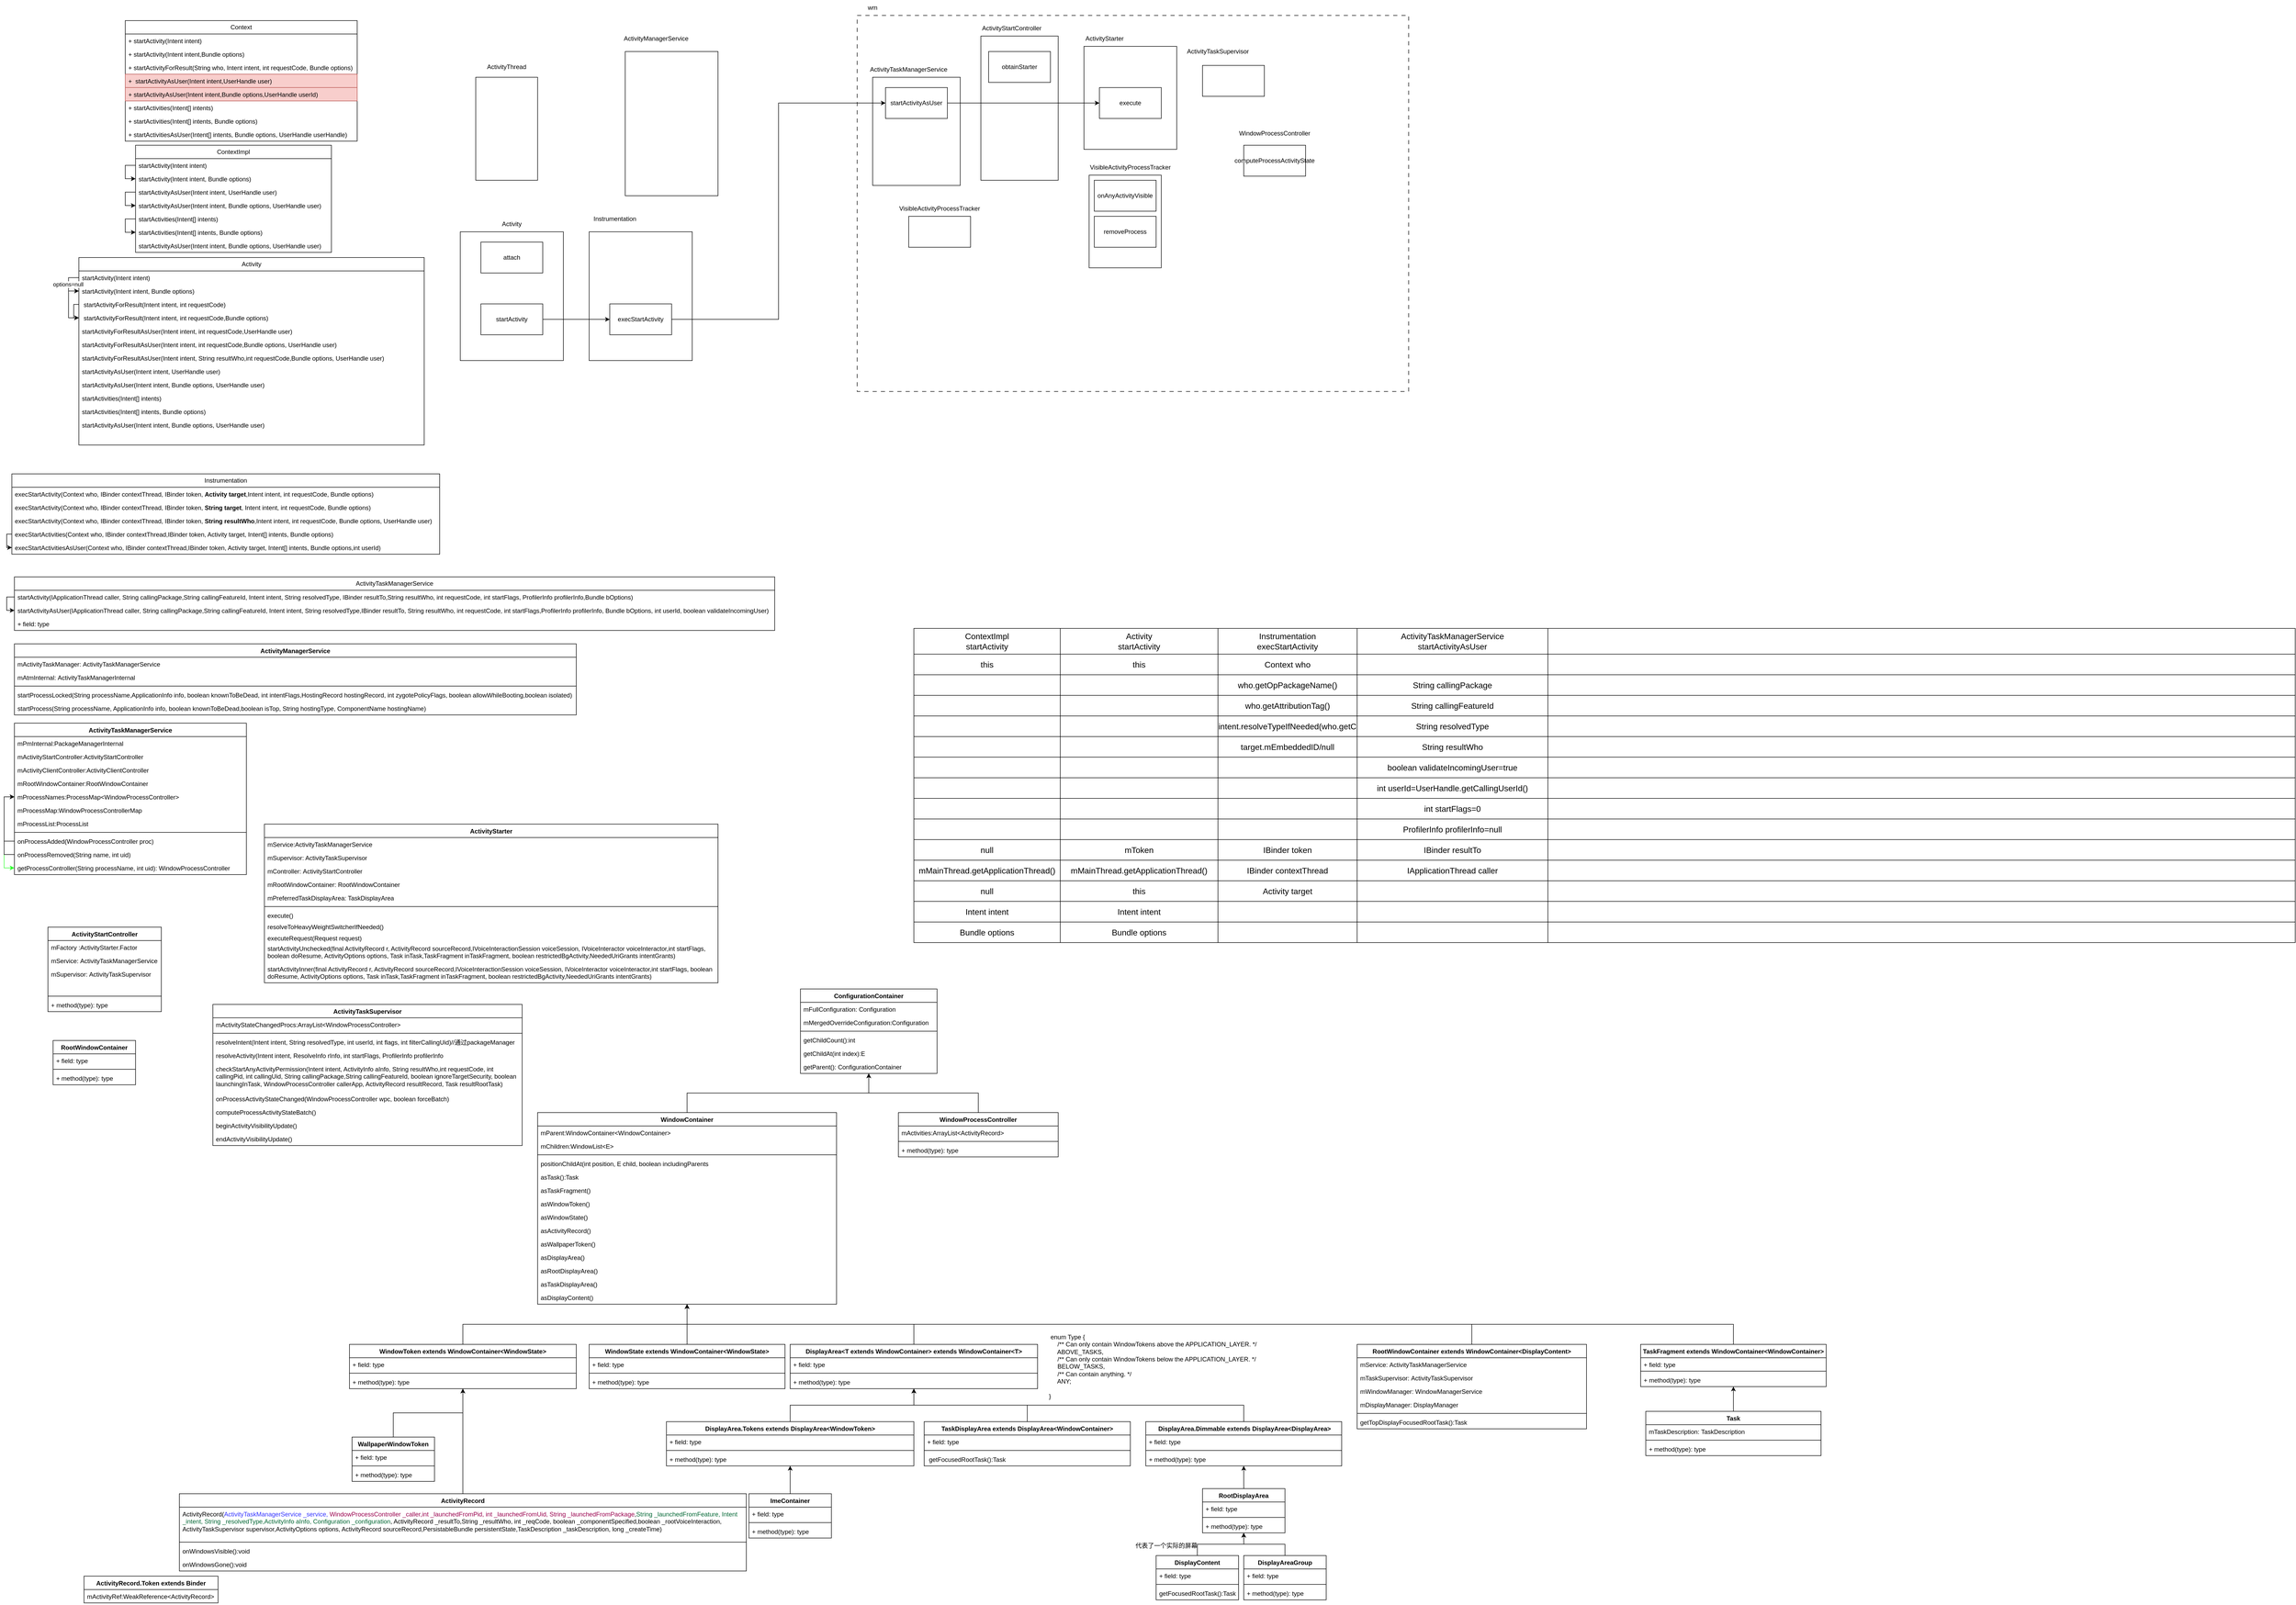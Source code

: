 <mxfile version="21.1.7" type="github">
  <diagram name="Page-1" id="Kma7LV7PvMMUAI91fRnz">
    <mxGraphModel dx="3006" dy="773" grid="1" gridSize="10" guides="1" tooltips="1" connect="1" arrows="1" fold="1" page="1" pageScale="1" pageWidth="850" pageHeight="1100" math="0" shadow="0">
      <root>
        <mxCell id="0" />
        <mxCell id="1" parent="0" />
        <mxCell id="qj-Qvcr5NBhnO_T9Zg6y-14" value="" style="rounded=0;whiteSpace=wrap;html=1;dashed=1;dashPattern=8 8;" vertex="1" parent="1">
          <mxGeometry x="810" y="30" width="1070" height="730" as="geometry" />
        </mxCell>
        <mxCell id="qj-Qvcr5NBhnO_T9Zg6y-1" value="" style="rounded=0;whiteSpace=wrap;html=1;" vertex="1" parent="1">
          <mxGeometry x="40" y="450" width="200" height="250" as="geometry" />
        </mxCell>
        <mxCell id="qj-Qvcr5NBhnO_T9Zg6y-2" value="Activity" style="text;html=1;strokeColor=none;fillColor=none;align=center;verticalAlign=middle;whiteSpace=wrap;rounded=0;" vertex="1" parent="1">
          <mxGeometry x="110" y="420" width="60" height="30" as="geometry" />
        </mxCell>
        <mxCell id="qj-Qvcr5NBhnO_T9Zg6y-3" value="attach" style="rounded=0;whiteSpace=wrap;html=1;" vertex="1" parent="1">
          <mxGeometry x="80" y="470" width="120" height="60" as="geometry" />
        </mxCell>
        <mxCell id="qj-Qvcr5NBhnO_T9Zg6y-6" value="" style="rounded=0;whiteSpace=wrap;html=1;" vertex="1" parent="1">
          <mxGeometry x="70" y="150" width="120" height="200" as="geometry" />
        </mxCell>
        <mxCell id="qj-Qvcr5NBhnO_T9Zg6y-7" value="ActivityThread" style="text;html=1;strokeColor=none;fillColor=none;align=center;verticalAlign=middle;whiteSpace=wrap;rounded=0;" vertex="1" parent="1">
          <mxGeometry x="80" y="115" width="100" height="30" as="geometry" />
        </mxCell>
        <mxCell id="qj-Qvcr5NBhnO_T9Zg6y-8" value="" style="rounded=0;whiteSpace=wrap;html=1;" vertex="1" parent="1">
          <mxGeometry x="360" y="100" width="180" height="280" as="geometry" />
        </mxCell>
        <mxCell id="qj-Qvcr5NBhnO_T9Zg6y-9" value="ActivityManagerService" style="text;html=1;strokeColor=none;fillColor=none;align=center;verticalAlign=middle;whiteSpace=wrap;rounded=0;" vertex="1" parent="1">
          <mxGeometry x="390" y="60" width="60" height="30" as="geometry" />
        </mxCell>
        <mxCell id="qj-Qvcr5NBhnO_T9Zg6y-10" value="" style="rounded=0;whiteSpace=wrap;html=1;" vertex="1" parent="1">
          <mxGeometry x="840" y="150" width="170" height="210" as="geometry" />
        </mxCell>
        <mxCell id="qj-Qvcr5NBhnO_T9Zg6y-11" value="ActivityTaskManagerService" style="text;html=1;strokeColor=none;fillColor=none;align=center;verticalAlign=middle;whiteSpace=wrap;rounded=0;" vertex="1" parent="1">
          <mxGeometry x="880" y="120" width="60" height="30" as="geometry" />
        </mxCell>
        <mxCell id="qj-Qvcr5NBhnO_T9Zg6y-12" value="" style="rounded=0;whiteSpace=wrap;html=1;" vertex="1" parent="1">
          <mxGeometry x="1050" y="70" width="150" height="280" as="geometry" />
        </mxCell>
        <mxCell id="qj-Qvcr5NBhnO_T9Zg6y-13" value="ActivityStartController" style="text;html=1;strokeColor=none;fillColor=none;align=center;verticalAlign=middle;whiteSpace=wrap;rounded=0;" vertex="1" parent="1">
          <mxGeometry x="1080" y="40" width="60" height="30" as="geometry" />
        </mxCell>
        <mxCell id="qj-Qvcr5NBhnO_T9Zg6y-15" value="wm" style="text;html=1;strokeColor=none;fillColor=none;align=center;verticalAlign=middle;whiteSpace=wrap;rounded=0;" vertex="1" parent="1">
          <mxGeometry x="810" width="60" height="30" as="geometry" />
        </mxCell>
        <mxCell id="qj-Qvcr5NBhnO_T9Zg6y-16" value="" style="rounded=0;whiteSpace=wrap;html=1;" vertex="1" parent="1">
          <mxGeometry x="1250" y="90" width="180" height="200" as="geometry" />
        </mxCell>
        <mxCell id="qj-Qvcr5NBhnO_T9Zg6y-17" value="ActivityStarter" style="text;html=1;strokeColor=none;fillColor=none;align=center;verticalAlign=middle;whiteSpace=wrap;rounded=0;" vertex="1" parent="1">
          <mxGeometry x="1260" y="60" width="60" height="30" as="geometry" />
        </mxCell>
        <mxCell id="qj-Qvcr5NBhnO_T9Zg6y-18" value="" style="rounded=0;whiteSpace=wrap;html=1;" vertex="1" parent="1">
          <mxGeometry x="910" y="420" width="120" height="60" as="geometry" />
        </mxCell>
        <mxCell id="qj-Qvcr5NBhnO_T9Zg6y-19" value="VisibleActivityProcessTracker" style="text;html=1;strokeColor=none;fillColor=none;align=center;verticalAlign=middle;whiteSpace=wrap;rounded=0;" vertex="1" parent="1">
          <mxGeometry x="940" y="390" width="60" height="30" as="geometry" />
        </mxCell>
        <mxCell id="qj-Qvcr5NBhnO_T9Zg6y-21" value="Context" style="swimlane;fontStyle=0;childLayout=stackLayout;horizontal=1;startSize=26;fillColor=none;horizontalStack=0;resizeParent=1;resizeParentMax=0;resizeLast=0;collapsible=1;marginBottom=0;whiteSpace=wrap;html=1;" vertex="1" parent="1">
          <mxGeometry x="-610" y="40" width="450" height="234" as="geometry">
            <mxRectangle x="80" y="10" width="80" height="30" as="alternateBounds" />
          </mxGeometry>
        </mxCell>
        <mxCell id="qj-Qvcr5NBhnO_T9Zg6y-22" value="+&amp;nbsp;startActivity(Intent intent)" style="text;strokeColor=none;fillColor=none;align=left;verticalAlign=top;spacingLeft=4;spacingRight=4;overflow=hidden;rotatable=0;points=[[0,0.5],[1,0.5]];portConstraint=eastwest;whiteSpace=wrap;html=1;" vertex="1" parent="qj-Qvcr5NBhnO_T9Zg6y-21">
          <mxGeometry y="26" width="450" height="26" as="geometry" />
        </mxCell>
        <mxCell id="qj-Qvcr5NBhnO_T9Zg6y-25" value="+&amp;nbsp;startActivity(Intent intent,&lt;span style=&quot;background-color: initial;&quot;&gt;Bundle options)&lt;/span&gt;" style="text;strokeColor=none;fillColor=none;align=left;verticalAlign=top;spacingLeft=4;spacingRight=4;overflow=hidden;rotatable=0;points=[[0,0.5],[1,0.5]];portConstraint=eastwest;whiteSpace=wrap;html=1;" vertex="1" parent="qj-Qvcr5NBhnO_T9Zg6y-21">
          <mxGeometry y="52" width="450" height="26" as="geometry" />
        </mxCell>
        <mxCell id="qj-Qvcr5NBhnO_T9Zg6y-32" value="&lt;div&gt;+ startActivityForResult(&lt;span style=&quot;background-color: initial;&quot;&gt;String who, Intent intent, int requestCode, Bundle options)&lt;/span&gt;&lt;/div&gt;" style="text;strokeColor=none;fillColor=none;align=left;verticalAlign=top;spacingLeft=4;spacingRight=4;overflow=hidden;rotatable=0;points=[[0,0.5],[1,0.5]];portConstraint=eastwest;whiteSpace=wrap;html=1;" vertex="1" parent="qj-Qvcr5NBhnO_T9Zg6y-21">
          <mxGeometry y="78" width="450" height="26" as="geometry" />
        </mxCell>
        <mxCell id="qj-Qvcr5NBhnO_T9Zg6y-23" value="+&amp;nbsp;&amp;nbsp;startActivityAsUser(Intent intent,&lt;span style=&quot;background-color: initial;&quot;&gt;UserHandle user)&lt;/span&gt;" style="text;strokeColor=#b85450;fillColor=#f8cecc;align=left;verticalAlign=top;spacingLeft=4;spacingRight=4;overflow=hidden;rotatable=0;points=[[0,0.5],[1,0.5]];portConstraint=eastwest;whiteSpace=wrap;html=1;" vertex="1" parent="qj-Qvcr5NBhnO_T9Zg6y-21">
          <mxGeometry y="104" width="450" height="26" as="geometry" />
        </mxCell>
        <mxCell id="qj-Qvcr5NBhnO_T9Zg6y-24" value="+&amp;nbsp;startActivityAsUser(Intent intent,&lt;span style=&quot;background-color: initial;&quot;&gt;Bundle options,UserHandle userId)&lt;/span&gt;" style="text;strokeColor=#b85450;fillColor=#f8cecc;align=left;verticalAlign=top;spacingLeft=4;spacingRight=4;overflow=hidden;rotatable=0;points=[[0,0.5],[1,0.5]];portConstraint=eastwest;whiteSpace=wrap;html=1;" vertex="1" parent="qj-Qvcr5NBhnO_T9Zg6y-21">
          <mxGeometry y="130" width="450" height="26" as="geometry" />
        </mxCell>
        <mxCell id="qj-Qvcr5NBhnO_T9Zg6y-30" value="+ startActivities(Intent[] intents)" style="text;align=left;verticalAlign=top;spacingLeft=4;spacingRight=4;overflow=hidden;rotatable=0;points=[[0,0.5],[1,0.5]];portConstraint=eastwest;whiteSpace=wrap;html=1;" vertex="1" parent="qj-Qvcr5NBhnO_T9Zg6y-21">
          <mxGeometry y="156" width="450" height="26" as="geometry" />
        </mxCell>
        <mxCell id="qj-Qvcr5NBhnO_T9Zg6y-29" value="+ startActivities(Intent[] intents, Bundle options)" style="text;align=left;verticalAlign=top;spacingLeft=4;spacingRight=4;overflow=hidden;rotatable=0;points=[[0,0.5],[1,0.5]];portConstraint=eastwest;whiteSpace=wrap;html=1;" vertex="1" parent="qj-Qvcr5NBhnO_T9Zg6y-21">
          <mxGeometry y="182" width="450" height="26" as="geometry" />
        </mxCell>
        <mxCell id="qj-Qvcr5NBhnO_T9Zg6y-28" value="+ startActivitiesAsUser(Intent[] intents, Bundle options, UserHandle userHandle)" style="text;align=left;verticalAlign=top;spacingLeft=4;spacingRight=4;overflow=hidden;rotatable=0;points=[[0,0.5],[1,0.5]];portConstraint=eastwest;whiteSpace=wrap;html=1;" vertex="1" parent="qj-Qvcr5NBhnO_T9Zg6y-21">
          <mxGeometry y="208" width="450" height="26" as="geometry" />
        </mxCell>
        <mxCell id="qj-Qvcr5NBhnO_T9Zg6y-33" value="ContextImpl" style="swimlane;fontStyle=0;childLayout=stackLayout;horizontal=1;startSize=26;fillColor=none;horizontalStack=0;resizeParent=1;resizeParentMax=0;resizeLast=0;collapsible=1;marginBottom=0;whiteSpace=wrap;html=1;" vertex="1" parent="1">
          <mxGeometry x="-590" y="282" width="380" height="208" as="geometry" />
        </mxCell>
        <mxCell id="qj-Qvcr5NBhnO_T9Zg6y-38" style="edgeStyle=orthogonalEdgeStyle;rounded=0;orthogonalLoop=1;jettySize=auto;html=1;exitX=0;exitY=0.5;exitDx=0;exitDy=0;entryX=0;entryY=0.5;entryDx=0;entryDy=0;" edge="1" parent="qj-Qvcr5NBhnO_T9Zg6y-33" source="qj-Qvcr5NBhnO_T9Zg6y-34" target="qj-Qvcr5NBhnO_T9Zg6y-35">
          <mxGeometry relative="1" as="geometry">
            <Array as="points">
              <mxPoint x="-20" y="39" />
              <mxPoint x="-20" y="65" />
            </Array>
          </mxGeometry>
        </mxCell>
        <mxCell id="qj-Qvcr5NBhnO_T9Zg6y-34" value="startActivity(Intent intent)" style="text;strokeColor=none;fillColor=none;align=left;verticalAlign=top;spacingLeft=4;spacingRight=4;overflow=hidden;rotatable=0;points=[[0,0.5],[1,0.5]];portConstraint=eastwest;whiteSpace=wrap;html=1;" vertex="1" parent="qj-Qvcr5NBhnO_T9Zg6y-33">
          <mxGeometry y="26" width="380" height="26" as="geometry" />
        </mxCell>
        <mxCell id="qj-Qvcr5NBhnO_T9Zg6y-35" value="startActivity(Intent intent, Bundle options)" style="text;strokeColor=none;fillColor=none;align=left;verticalAlign=top;spacingLeft=4;spacingRight=4;overflow=hidden;rotatable=0;points=[[0,0.5],[1,0.5]];portConstraint=eastwest;whiteSpace=wrap;html=1;" vertex="1" parent="qj-Qvcr5NBhnO_T9Zg6y-33">
          <mxGeometry y="52" width="380" height="26" as="geometry" />
        </mxCell>
        <mxCell id="qj-Qvcr5NBhnO_T9Zg6y-40" style="edgeStyle=orthogonalEdgeStyle;rounded=0;orthogonalLoop=1;jettySize=auto;html=1;exitX=0;exitY=0.5;exitDx=0;exitDy=0;entryX=0;entryY=0.5;entryDx=0;entryDy=0;" edge="1" parent="qj-Qvcr5NBhnO_T9Zg6y-33" source="qj-Qvcr5NBhnO_T9Zg6y-36" target="qj-Qvcr5NBhnO_T9Zg6y-39">
          <mxGeometry relative="1" as="geometry">
            <Array as="points">
              <mxPoint x="-20" y="91" />
              <mxPoint x="-20" y="117" />
            </Array>
          </mxGeometry>
        </mxCell>
        <mxCell id="qj-Qvcr5NBhnO_T9Zg6y-36" value="startActivityAsUser(Intent intent, UserHandle user)" style="text;strokeColor=none;fillColor=none;align=left;verticalAlign=top;spacingLeft=4;spacingRight=4;overflow=hidden;rotatable=0;points=[[0,0.5],[1,0.5]];portConstraint=eastwest;whiteSpace=wrap;html=1;" vertex="1" parent="qj-Qvcr5NBhnO_T9Zg6y-33">
          <mxGeometry y="78" width="380" height="26" as="geometry" />
        </mxCell>
        <mxCell id="qj-Qvcr5NBhnO_T9Zg6y-39" value="startActivityAsUser(Intent intent, Bundle options, UserHandle user)" style="text;strokeColor=none;fillColor=none;align=left;verticalAlign=top;spacingLeft=4;spacingRight=4;overflow=hidden;rotatable=0;points=[[0,0.5],[1,0.5]];portConstraint=eastwest;whiteSpace=wrap;html=1;" vertex="1" parent="qj-Qvcr5NBhnO_T9Zg6y-33">
          <mxGeometry y="104" width="380" height="26" as="geometry" />
        </mxCell>
        <mxCell id="qj-Qvcr5NBhnO_T9Zg6y-45" style="edgeStyle=orthogonalEdgeStyle;rounded=0;orthogonalLoop=1;jettySize=auto;html=1;exitX=0;exitY=0.5;exitDx=0;exitDy=0;entryX=0;entryY=0.5;entryDx=0;entryDy=0;" edge="1" parent="qj-Qvcr5NBhnO_T9Zg6y-33" source="qj-Qvcr5NBhnO_T9Zg6y-42" target="qj-Qvcr5NBhnO_T9Zg6y-41">
          <mxGeometry relative="1" as="geometry">
            <Array as="points">
              <mxPoint x="-20" y="143" />
              <mxPoint x="-20" y="169" />
            </Array>
          </mxGeometry>
        </mxCell>
        <mxCell id="qj-Qvcr5NBhnO_T9Zg6y-42" value="startActivities(Intent[] intents)" style="text;strokeColor=none;fillColor=none;align=left;verticalAlign=top;spacingLeft=4;spacingRight=4;overflow=hidden;rotatable=0;points=[[0,0.5],[1,0.5]];portConstraint=eastwest;whiteSpace=wrap;html=1;" vertex="1" parent="qj-Qvcr5NBhnO_T9Zg6y-33">
          <mxGeometry y="130" width="380" height="26" as="geometry" />
        </mxCell>
        <mxCell id="qj-Qvcr5NBhnO_T9Zg6y-41" value="startActivities(Intent[] intents, Bundle options)" style="text;strokeColor=none;fillColor=none;align=left;verticalAlign=top;spacingLeft=4;spacingRight=4;overflow=hidden;rotatable=0;points=[[0,0.5],[1,0.5]];portConstraint=eastwest;whiteSpace=wrap;html=1;" vertex="1" parent="qj-Qvcr5NBhnO_T9Zg6y-33">
          <mxGeometry y="156" width="380" height="26" as="geometry" />
        </mxCell>
        <mxCell id="qj-Qvcr5NBhnO_T9Zg6y-44" value="startActivityAsUser(Intent intent, Bundle options, UserHandle user)" style="text;strokeColor=none;fillColor=none;align=left;verticalAlign=top;spacingLeft=4;spacingRight=4;overflow=hidden;rotatable=0;points=[[0,0.5],[1,0.5]];portConstraint=eastwest;whiteSpace=wrap;html=1;" vertex="1" parent="qj-Qvcr5NBhnO_T9Zg6y-33">
          <mxGeometry y="182" width="380" height="26" as="geometry" />
        </mxCell>
        <mxCell id="qj-Qvcr5NBhnO_T9Zg6y-50" value="Activity" style="swimlane;fontStyle=0;childLayout=stackLayout;horizontal=1;startSize=26;fillColor=none;horizontalStack=0;resizeParent=1;resizeParentMax=0;resizeLast=0;collapsible=1;marginBottom=0;whiteSpace=wrap;html=1;" vertex="1" parent="1">
          <mxGeometry x="-700" y="500" width="670" height="364" as="geometry" />
        </mxCell>
        <mxCell id="qj-Qvcr5NBhnO_T9Zg6y-51" style="edgeStyle=orthogonalEdgeStyle;rounded=0;orthogonalLoop=1;jettySize=auto;html=1;exitX=0;exitY=0.5;exitDx=0;exitDy=0;entryX=0;entryY=0.5;entryDx=0;entryDy=0;" edge="1" parent="qj-Qvcr5NBhnO_T9Zg6y-50" source="qj-Qvcr5NBhnO_T9Zg6y-52" target="qj-Qvcr5NBhnO_T9Zg6y-53">
          <mxGeometry relative="1" as="geometry">
            <Array as="points">
              <mxPoint x="-20" y="39" />
              <mxPoint x="-20" y="65" />
            </Array>
          </mxGeometry>
        </mxCell>
        <mxCell id="qj-Qvcr5NBhnO_T9Zg6y-79" value="options=null" style="edgeLabel;html=1;align=center;verticalAlign=middle;resizable=0;points=[];" vertex="1" connectable="0" parent="qj-Qvcr5NBhnO_T9Zg6y-51">
          <mxGeometry y="-1" relative="1" as="geometry">
            <mxPoint as="offset" />
          </mxGeometry>
        </mxCell>
        <mxCell id="qj-Qvcr5NBhnO_T9Zg6y-52" value="startActivity(Intent intent)" style="text;strokeColor=none;fillColor=none;align=left;verticalAlign=top;spacingLeft=4;spacingRight=4;overflow=hidden;rotatable=0;points=[[0,0.5],[1,0.5]];portConstraint=eastwest;whiteSpace=wrap;html=1;" vertex="1" parent="qj-Qvcr5NBhnO_T9Zg6y-50">
          <mxGeometry y="26" width="670" height="26" as="geometry" />
        </mxCell>
        <mxCell id="qj-Qvcr5NBhnO_T9Zg6y-80" style="edgeStyle=orthogonalEdgeStyle;rounded=0;orthogonalLoop=1;jettySize=auto;html=1;exitX=0;exitY=0.5;exitDx=0;exitDy=0;entryX=0;entryY=0.5;entryDx=0;entryDy=0;" edge="1" parent="qj-Qvcr5NBhnO_T9Zg6y-50" source="qj-Qvcr5NBhnO_T9Zg6y-53" target="qj-Qvcr5NBhnO_T9Zg6y-74">
          <mxGeometry relative="1" as="geometry" />
        </mxCell>
        <mxCell id="qj-Qvcr5NBhnO_T9Zg6y-53" value="startActivity(Intent intent, Bundle options)" style="text;strokeColor=none;fillColor=none;align=left;verticalAlign=top;spacingLeft=4;spacingRight=4;overflow=hidden;rotatable=0;points=[[0,0.5],[1,0.5]];portConstraint=eastwest;whiteSpace=wrap;html=1;" vertex="1" parent="qj-Qvcr5NBhnO_T9Zg6y-50">
          <mxGeometry y="52" width="670" height="26" as="geometry" />
        </mxCell>
        <mxCell id="qj-Qvcr5NBhnO_T9Zg6y-82" style="edgeStyle=orthogonalEdgeStyle;rounded=0;orthogonalLoop=1;jettySize=auto;html=1;exitX=0;exitY=0.5;exitDx=0;exitDy=0;entryX=0;entryY=0.5;entryDx=0;entryDy=0;" edge="1" parent="qj-Qvcr5NBhnO_T9Zg6y-50" source="qj-Qvcr5NBhnO_T9Zg6y-75" target="qj-Qvcr5NBhnO_T9Zg6y-74">
          <mxGeometry relative="1" as="geometry">
            <Array as="points">
              <mxPoint x="-10" y="91" />
              <mxPoint x="-10" y="117" />
            </Array>
          </mxGeometry>
        </mxCell>
        <mxCell id="qj-Qvcr5NBhnO_T9Zg6y-75" value="&amp;nbsp;startActivityForResult(Intent intent, int requestCode)" style="text;strokeColor=none;fillColor=none;align=left;verticalAlign=top;spacingLeft=4;spacingRight=4;overflow=hidden;rotatable=0;points=[[0,0.5],[1,0.5]];portConstraint=eastwest;whiteSpace=wrap;html=1;" vertex="1" parent="qj-Qvcr5NBhnO_T9Zg6y-50">
          <mxGeometry y="78" width="670" height="26" as="geometry" />
        </mxCell>
        <mxCell id="qj-Qvcr5NBhnO_T9Zg6y-74" value="&lt;div&gt;&amp;nbsp;startActivityForResult(Intent intent, int requestCode,&lt;span style=&quot;background-color: initial;&quot;&gt;Bundle options)&lt;/span&gt;&lt;/div&gt;" style="text;strokeColor=none;fillColor=none;align=left;verticalAlign=top;spacingLeft=4;spacingRight=4;overflow=hidden;rotatable=0;points=[[0,0.5],[1,0.5]];portConstraint=eastwest;whiteSpace=wrap;html=1;" vertex="1" parent="qj-Qvcr5NBhnO_T9Zg6y-50">
          <mxGeometry y="104" width="670" height="26" as="geometry" />
        </mxCell>
        <mxCell id="qj-Qvcr5NBhnO_T9Zg6y-77" value="&lt;div&gt;startActivityForResultAsUser(Intent intent, int requestCode,&lt;span style=&quot;background-color: initial;&quot;&gt;UserHandle user)&lt;/span&gt;&lt;/div&gt;" style="text;strokeColor=none;fillColor=none;align=left;verticalAlign=top;spacingLeft=4;spacingRight=4;overflow=hidden;rotatable=0;points=[[0,0.5],[1,0.5]];portConstraint=eastwest;whiteSpace=wrap;html=1;" vertex="1" parent="qj-Qvcr5NBhnO_T9Zg6y-50">
          <mxGeometry y="130" width="670" height="26" as="geometry" />
        </mxCell>
        <mxCell id="qj-Qvcr5NBhnO_T9Zg6y-76" value="&lt;div&gt;startActivityForResultAsUser(Intent intent, int requestCode,&lt;span style=&quot;background-color: initial;&quot;&gt;Bundle options, UserHandle user)&lt;/span&gt;&lt;/div&gt;" style="text;strokeColor=none;fillColor=none;align=left;verticalAlign=top;spacingLeft=4;spacingRight=4;overflow=hidden;rotatable=0;points=[[0,0.5],[1,0.5]];portConstraint=eastwest;whiteSpace=wrap;html=1;" vertex="1" parent="qj-Qvcr5NBhnO_T9Zg6y-50">
          <mxGeometry y="156" width="670" height="26" as="geometry" />
        </mxCell>
        <mxCell id="qj-Qvcr5NBhnO_T9Zg6y-78" value="&lt;div&gt;startActivityForResultAsUser(Intent intent, String resultWho,&lt;span style=&quot;background-color: initial;&quot;&gt;int requestCode,&lt;/span&gt;&lt;span style=&quot;background-color: initial;&quot;&gt;Bundle options, UserHandle user)&lt;/span&gt;&lt;/div&gt;" style="text;strokeColor=none;fillColor=none;align=left;verticalAlign=top;spacingLeft=4;spacingRight=4;overflow=hidden;rotatable=0;points=[[0,0.5],[1,0.5]];portConstraint=eastwest;whiteSpace=wrap;html=1;" vertex="1" parent="qj-Qvcr5NBhnO_T9Zg6y-50">
          <mxGeometry y="182" width="670" height="26" as="geometry" />
        </mxCell>
        <mxCell id="qj-Qvcr5NBhnO_T9Zg6y-55" value="startActivityAsUser(Intent intent, UserHandle user)" style="text;strokeColor=none;fillColor=none;align=left;verticalAlign=top;spacingLeft=4;spacingRight=4;overflow=hidden;rotatable=0;points=[[0,0.5],[1,0.5]];portConstraint=eastwest;whiteSpace=wrap;html=1;" vertex="1" parent="qj-Qvcr5NBhnO_T9Zg6y-50">
          <mxGeometry y="208" width="670" height="26" as="geometry" />
        </mxCell>
        <mxCell id="qj-Qvcr5NBhnO_T9Zg6y-56" value="startActivityAsUser(Intent intent, Bundle options, UserHandle user)" style="text;strokeColor=none;fillColor=none;align=left;verticalAlign=top;spacingLeft=4;spacingRight=4;overflow=hidden;rotatable=0;points=[[0,0.5],[1,0.5]];portConstraint=eastwest;whiteSpace=wrap;html=1;" vertex="1" parent="qj-Qvcr5NBhnO_T9Zg6y-50">
          <mxGeometry y="234" width="670" height="26" as="geometry" />
        </mxCell>
        <mxCell id="qj-Qvcr5NBhnO_T9Zg6y-58" value="startActivities(Intent[] intents)" style="text;strokeColor=none;fillColor=none;align=left;verticalAlign=top;spacingLeft=4;spacingRight=4;overflow=hidden;rotatable=0;points=[[0,0.5],[1,0.5]];portConstraint=eastwest;whiteSpace=wrap;html=1;" vertex="1" parent="qj-Qvcr5NBhnO_T9Zg6y-50">
          <mxGeometry y="260" width="670" height="26" as="geometry" />
        </mxCell>
        <mxCell id="qj-Qvcr5NBhnO_T9Zg6y-59" value="startActivities(Intent[] intents, Bundle options)" style="text;strokeColor=none;fillColor=none;align=left;verticalAlign=top;spacingLeft=4;spacingRight=4;overflow=hidden;rotatable=0;points=[[0,0.5],[1,0.5]];portConstraint=eastwest;whiteSpace=wrap;html=1;" vertex="1" parent="qj-Qvcr5NBhnO_T9Zg6y-50">
          <mxGeometry y="286" width="670" height="26" as="geometry" />
        </mxCell>
        <mxCell id="qj-Qvcr5NBhnO_T9Zg6y-60" value="startActivityAsUser(Intent intent, Bundle options, UserHandle user)" style="text;strokeColor=none;fillColor=none;align=left;verticalAlign=top;spacingLeft=4;spacingRight=4;overflow=hidden;rotatable=0;points=[[0,0.5],[1,0.5]];portConstraint=eastwest;whiteSpace=wrap;html=1;" vertex="1" parent="qj-Qvcr5NBhnO_T9Zg6y-50">
          <mxGeometry y="312" width="670" height="26" as="geometry" />
        </mxCell>
        <mxCell id="qj-Qvcr5NBhnO_T9Zg6y-61" style="text;strokeColor=none;fillColor=none;align=left;verticalAlign=top;spacingLeft=4;spacingRight=4;overflow=hidden;rotatable=0;points=[[0,0.5],[1,0.5]];portConstraint=eastwest;whiteSpace=wrap;html=1;" vertex="1" parent="qj-Qvcr5NBhnO_T9Zg6y-50">
          <mxGeometry y="338" width="670" height="26" as="geometry" />
        </mxCell>
        <mxCell id="qj-Qvcr5NBhnO_T9Zg6y-62" value="Instrumentation" style="swimlane;fontStyle=0;childLayout=stackLayout;horizontal=1;startSize=26;fillColor=none;horizontalStack=0;resizeParent=1;resizeParentMax=0;resizeLast=0;collapsible=1;marginBottom=0;whiteSpace=wrap;html=1;" vertex="1" parent="1">
          <mxGeometry x="-830" y="920" width="830" height="156" as="geometry" />
        </mxCell>
        <mxCell id="qj-Qvcr5NBhnO_T9Zg6y-63" value="&lt;div&gt;execStartActivity(&lt;span style=&quot;background-color: initial;&quot;&gt;Context who, IBinder contextThread, IBinder token, &lt;b&gt;Activity target&lt;/b&gt;,&lt;/span&gt;&lt;span style=&quot;background-color: initial;&quot;&gt;Intent intent, int requestCode, Bundle options)&lt;/span&gt;&lt;/div&gt;" style="text;strokeColor=none;fillColor=none;align=left;verticalAlign=top;spacingLeft=4;spacingRight=4;overflow=hidden;rotatable=0;points=[[0,0.5],[1,0.5]];portConstraint=eastwest;whiteSpace=wrap;html=1;" vertex="1" parent="qj-Qvcr5NBhnO_T9Zg6y-62">
          <mxGeometry y="26" width="830" height="26" as="geometry" />
        </mxCell>
        <mxCell id="qj-Qvcr5NBhnO_T9Zg6y-67" value="&lt;div&gt;execStartActivity(&lt;span style=&quot;background-color: initial;&quot;&gt;Context who, IBinder contextThread, IBinder token, &lt;b&gt;String target&lt;/b&gt;,&lt;/span&gt;&lt;span style=&quot;background-color: initial;&quot;&gt;&amp;nbsp;Intent intent, int requestCode, Bundle options)&lt;/span&gt;&lt;/div&gt;" style="text;strokeColor=none;fillColor=none;align=left;verticalAlign=top;spacingLeft=4;spacingRight=4;overflow=hidden;rotatable=0;points=[[0,0.5],[1,0.5]];portConstraint=eastwest;whiteSpace=wrap;html=1;" vertex="1" parent="qj-Qvcr5NBhnO_T9Zg6y-62">
          <mxGeometry y="52" width="830" height="26" as="geometry" />
        </mxCell>
        <mxCell id="qj-Qvcr5NBhnO_T9Zg6y-68" value="&lt;div&gt;execStartActivity(&lt;span style=&quot;background-color: initial;&quot;&gt;Context who, IBinder contextThread, IBinder token, &lt;b&gt;String resultWho&lt;/b&gt;,&lt;/span&gt;&lt;span style=&quot;background-color: initial;&quot;&gt;Intent intent, int requestCode, Bundle options, UserHandle user)&lt;/span&gt;&lt;/div&gt;" style="text;strokeColor=none;fillColor=none;align=left;verticalAlign=top;spacingLeft=4;spacingRight=4;overflow=hidden;rotatable=0;points=[[0,0.5],[1,0.5]];portConstraint=eastwest;whiteSpace=wrap;html=1;" vertex="1" parent="qj-Qvcr5NBhnO_T9Zg6y-62">
          <mxGeometry y="78" width="830" height="26" as="geometry" />
        </mxCell>
        <mxCell id="qj-Qvcr5NBhnO_T9Zg6y-69" style="edgeStyle=orthogonalEdgeStyle;rounded=0;orthogonalLoop=1;jettySize=auto;html=1;exitX=0;exitY=0.5;exitDx=0;exitDy=0;entryX=0;entryY=0.5;entryDx=0;entryDy=0;" edge="1" parent="qj-Qvcr5NBhnO_T9Zg6y-62" source="qj-Qvcr5NBhnO_T9Zg6y-65" target="qj-Qvcr5NBhnO_T9Zg6y-66">
          <mxGeometry relative="1" as="geometry">
            <Array as="points">
              <mxPoint x="-10" y="117" />
              <mxPoint x="-10" y="143" />
            </Array>
          </mxGeometry>
        </mxCell>
        <mxCell id="qj-Qvcr5NBhnO_T9Zg6y-65" value="&lt;div&gt;execStartActivities(Context who, IBinder contextThread,&lt;span style=&quot;background-color: initial;&quot;&gt;IBinder token, Activity target, Intent[] intents, Bundle options)&lt;/span&gt;&lt;/div&gt;" style="text;strokeColor=none;fillColor=none;align=left;verticalAlign=top;spacingLeft=4;spacingRight=4;overflow=hidden;rotatable=0;points=[[0,0.5],[1,0.5]];portConstraint=eastwest;whiteSpace=wrap;html=1;" vertex="1" parent="qj-Qvcr5NBhnO_T9Zg6y-62">
          <mxGeometry y="104" width="830" height="26" as="geometry" />
        </mxCell>
        <mxCell id="qj-Qvcr5NBhnO_T9Zg6y-66" value="execStartActivitiesAsUser(Context who, IBinder contextThread,IBinder token, Activity target, Intent[] intents, Bundle options,int userId)" style="text;strokeColor=none;fillColor=none;align=left;verticalAlign=top;spacingLeft=4;spacingRight=4;overflow=hidden;rotatable=0;points=[[0,0.5],[1,0.5]];portConstraint=eastwest;whiteSpace=wrap;html=1;" vertex="1" parent="qj-Qvcr5NBhnO_T9Zg6y-62">
          <mxGeometry y="130" width="830" height="26" as="geometry" />
        </mxCell>
        <mxCell id="qj-Qvcr5NBhnO_T9Zg6y-70" value="" style="rounded=0;whiteSpace=wrap;html=1;" vertex="1" parent="1">
          <mxGeometry x="290" y="450" width="200" height="250" as="geometry" />
        </mxCell>
        <mxCell id="qj-Qvcr5NBhnO_T9Zg6y-90" style="edgeStyle=orthogonalEdgeStyle;rounded=0;orthogonalLoop=1;jettySize=auto;html=1;exitX=1;exitY=0.5;exitDx=0;exitDy=0;entryX=0;entryY=0.5;entryDx=0;entryDy=0;" edge="1" parent="1" source="qj-Qvcr5NBhnO_T9Zg6y-71" target="qj-Qvcr5NBhnO_T9Zg6y-89">
          <mxGeometry relative="1" as="geometry" />
        </mxCell>
        <mxCell id="qj-Qvcr5NBhnO_T9Zg6y-71" value="execStartActivity" style="rounded=0;whiteSpace=wrap;html=1;" vertex="1" parent="1">
          <mxGeometry x="330" y="590" width="120" height="60" as="geometry" />
        </mxCell>
        <mxCell id="qj-Qvcr5NBhnO_T9Zg6y-83" style="edgeStyle=orthogonalEdgeStyle;rounded=0;orthogonalLoop=1;jettySize=auto;html=1;exitX=1;exitY=0.5;exitDx=0;exitDy=0;entryX=0;entryY=0.5;entryDx=0;entryDy=0;" edge="1" parent="1" source="qj-Qvcr5NBhnO_T9Zg6y-72" target="qj-Qvcr5NBhnO_T9Zg6y-71">
          <mxGeometry relative="1" as="geometry" />
        </mxCell>
        <mxCell id="qj-Qvcr5NBhnO_T9Zg6y-72" value="startActivity" style="rounded=0;whiteSpace=wrap;html=1;" vertex="1" parent="1">
          <mxGeometry x="80" y="590" width="120" height="60" as="geometry" />
        </mxCell>
        <mxCell id="qj-Qvcr5NBhnO_T9Zg6y-73" value="Instrumentation" style="text;html=1;strokeColor=none;fillColor=none;align=center;verticalAlign=middle;whiteSpace=wrap;rounded=0;" vertex="1" parent="1">
          <mxGeometry x="310" y="410" width="60" height="30" as="geometry" />
        </mxCell>
        <mxCell id="qj-Qvcr5NBhnO_T9Zg6y-84" value="ActivityTaskManagerService" style="swimlane;fontStyle=0;childLayout=stackLayout;horizontal=1;startSize=26;fillColor=none;horizontalStack=0;resizeParent=1;resizeParentMax=0;resizeLast=0;collapsible=1;marginBottom=0;whiteSpace=wrap;html=1;" vertex="1" parent="1">
          <mxGeometry x="-825" y="1120" width="1475" height="104" as="geometry" />
        </mxCell>
        <mxCell id="qj-Qvcr5NBhnO_T9Zg6y-88" style="edgeStyle=orthogonalEdgeStyle;rounded=0;orthogonalLoop=1;jettySize=auto;html=1;exitX=0;exitY=0.5;exitDx=0;exitDy=0;entryX=0;entryY=0.5;entryDx=0;entryDy=0;" edge="1" parent="qj-Qvcr5NBhnO_T9Zg6y-84" source="qj-Qvcr5NBhnO_T9Zg6y-85" target="qj-Qvcr5NBhnO_T9Zg6y-86">
          <mxGeometry relative="1" as="geometry">
            <Array as="points">
              <mxPoint x="-15" y="39" />
              <mxPoint x="-15" y="65" />
            </Array>
          </mxGeometry>
        </mxCell>
        <mxCell id="qj-Qvcr5NBhnO_T9Zg6y-85" value="&lt;div&gt;startActivity(IApplicationThread caller, String callingPackage,&lt;span style=&quot;background-color: initial;&quot;&gt;String callingFeatureId, Intent intent, String resolvedType, IBinder resultTo,&lt;/span&gt;&lt;span style=&quot;background-color: initial;&quot;&gt;String resultWho, int requestCode, int startFlags, ProfilerInfo profilerInfo,&lt;/span&gt;&lt;span style=&quot;background-color: initial;&quot;&gt;Bundle bOptions)&lt;/span&gt;&lt;/div&gt;" style="text;strokeColor=none;fillColor=none;align=left;verticalAlign=top;spacingLeft=4;spacingRight=4;overflow=hidden;rotatable=0;points=[[0,0.5],[1,0.5]];portConstraint=eastwest;whiteSpace=wrap;html=1;" vertex="1" parent="qj-Qvcr5NBhnO_T9Zg6y-84">
          <mxGeometry y="26" width="1475" height="26" as="geometry" />
        </mxCell>
        <mxCell id="qj-Qvcr5NBhnO_T9Zg6y-86" value="&lt;div&gt;startActivityAsUser(IApplicationThread caller, String callingPackage,&lt;span style=&quot;background-color: initial;&quot;&gt;String callingFeatureId, Intent intent, String resolvedType,&lt;/span&gt;&lt;span style=&quot;background-color: initial;&quot;&gt;IBinder resultTo, String resultWho, int requestCode, int startFlags,&lt;/span&gt;&lt;span style=&quot;background-color: initial;&quot;&gt;ProfilerInfo profilerInfo, Bundle bOptions, int userId, boolean validateIncomingUser)&lt;/span&gt;&lt;/div&gt;" style="text;strokeColor=none;fillColor=none;align=left;verticalAlign=top;spacingLeft=4;spacingRight=4;overflow=hidden;rotatable=0;points=[[0,0.5],[1,0.5]];portConstraint=eastwest;whiteSpace=wrap;html=1;" vertex="1" parent="qj-Qvcr5NBhnO_T9Zg6y-84">
          <mxGeometry y="52" width="1475" height="26" as="geometry" />
        </mxCell>
        <mxCell id="qj-Qvcr5NBhnO_T9Zg6y-87" value="+ field: type" style="text;strokeColor=none;fillColor=none;align=left;verticalAlign=top;spacingLeft=4;spacingRight=4;overflow=hidden;rotatable=0;points=[[0,0.5],[1,0.5]];portConstraint=eastwest;whiteSpace=wrap;html=1;" vertex="1" parent="qj-Qvcr5NBhnO_T9Zg6y-84">
          <mxGeometry y="78" width="1475" height="26" as="geometry" />
        </mxCell>
        <mxCell id="qj-Qvcr5NBhnO_T9Zg6y-183" style="edgeStyle=orthogonalEdgeStyle;rounded=0;orthogonalLoop=1;jettySize=auto;html=1;exitX=1;exitY=0.5;exitDx=0;exitDy=0;" edge="1" parent="1" source="qj-Qvcr5NBhnO_T9Zg6y-89" target="qj-Qvcr5NBhnO_T9Zg6y-182">
          <mxGeometry relative="1" as="geometry" />
        </mxCell>
        <mxCell id="qj-Qvcr5NBhnO_T9Zg6y-89" value="startActivityAsUser" style="rounded=0;whiteSpace=wrap;html=1;" vertex="1" parent="1">
          <mxGeometry x="865" y="170" width="120" height="60" as="geometry" />
        </mxCell>
        <mxCell id="qj-Qvcr5NBhnO_T9Zg6y-91" value="ActivityTaskManagerService" style="swimlane;fontStyle=1;align=center;verticalAlign=top;childLayout=stackLayout;horizontal=1;startSize=26;horizontalStack=0;resizeParent=1;resizeParentMax=0;resizeLast=0;collapsible=1;marginBottom=0;whiteSpace=wrap;html=1;" vertex="1" parent="1">
          <mxGeometry x="-825" y="1404" width="450" height="294" as="geometry" />
        </mxCell>
        <mxCell id="qj-Qvcr5NBhnO_T9Zg6y-254" value="mPmInternal:PackageManagerInternal" style="text;strokeColor=none;fillColor=none;align=left;verticalAlign=top;spacingLeft=4;spacingRight=4;overflow=hidden;rotatable=0;points=[[0,0.5],[1,0.5]];portConstraint=eastwest;whiteSpace=wrap;html=1;" vertex="1" parent="qj-Qvcr5NBhnO_T9Zg6y-91">
          <mxGeometry y="26" width="450" height="26" as="geometry" />
        </mxCell>
        <mxCell id="qj-Qvcr5NBhnO_T9Zg6y-92" value="mActivityStartController:ActivityStartController" style="text;strokeColor=none;fillColor=none;align=left;verticalAlign=top;spacingLeft=4;spacingRight=4;overflow=hidden;rotatable=0;points=[[0,0.5],[1,0.5]];portConstraint=eastwest;whiteSpace=wrap;html=1;" vertex="1" parent="qj-Qvcr5NBhnO_T9Zg6y-91">
          <mxGeometry y="52" width="450" height="26" as="geometry" />
        </mxCell>
        <mxCell id="qj-Qvcr5NBhnO_T9Zg6y-197" value="mActivityClientController:ActivityClientController" style="text;strokeColor=none;fillColor=none;align=left;verticalAlign=top;spacingLeft=4;spacingRight=4;overflow=hidden;rotatable=0;points=[[0,0.5],[1,0.5]];portConstraint=eastwest;whiteSpace=wrap;html=1;" vertex="1" parent="qj-Qvcr5NBhnO_T9Zg6y-91">
          <mxGeometry y="78" width="450" height="26" as="geometry" />
        </mxCell>
        <mxCell id="qj-Qvcr5NBhnO_T9Zg6y-198" value="mRootWindowContainer:RootWindowContainer" style="text;strokeColor=none;fillColor=none;align=left;verticalAlign=top;spacingLeft=4;spacingRight=4;overflow=hidden;rotatable=0;points=[[0,0.5],[1,0.5]];portConstraint=eastwest;whiteSpace=wrap;html=1;" vertex="1" parent="qj-Qvcr5NBhnO_T9Zg6y-91">
          <mxGeometry y="104" width="450" height="26" as="geometry" />
        </mxCell>
        <mxCell id="qj-Qvcr5NBhnO_T9Zg6y-295" style="edgeStyle=orthogonalEdgeStyle;rounded=0;orthogonalLoop=1;jettySize=auto;html=1;exitX=0;exitY=0.5;exitDx=0;exitDy=0;entryX=0;entryY=0.5;entryDx=0;entryDy=0;strokeColor=#2EFF2E;" edge="1" parent="qj-Qvcr5NBhnO_T9Zg6y-91" source="qj-Qvcr5NBhnO_T9Zg6y-222" target="qj-Qvcr5NBhnO_T9Zg6y-288">
          <mxGeometry relative="1" as="geometry" />
        </mxCell>
        <mxCell id="qj-Qvcr5NBhnO_T9Zg6y-222" value="mProcessNames:ProcessMap&amp;lt;WindowProcessController&amp;gt;" style="text;strokeColor=none;fillColor=none;align=left;verticalAlign=top;spacingLeft=4;spacingRight=4;overflow=hidden;rotatable=0;points=[[0,0.5],[1,0.5]];portConstraint=eastwest;whiteSpace=wrap;html=1;" vertex="1" parent="qj-Qvcr5NBhnO_T9Zg6y-91">
          <mxGeometry y="130" width="450" height="26" as="geometry" />
        </mxCell>
        <mxCell id="qj-Qvcr5NBhnO_T9Zg6y-223" value="mProcessMap:WindowProcessControllerMap" style="text;strokeColor=none;fillColor=none;align=left;verticalAlign=top;spacingLeft=4;spacingRight=4;overflow=hidden;rotatable=0;points=[[0,0.5],[1,0.5]];portConstraint=eastwest;whiteSpace=wrap;html=1;" vertex="1" parent="qj-Qvcr5NBhnO_T9Zg6y-91">
          <mxGeometry y="156" width="450" height="26" as="geometry" />
        </mxCell>
        <mxCell id="qj-Qvcr5NBhnO_T9Zg6y-226" value="mProcessList:ProcessList" style="text;strokeColor=none;fillColor=none;align=left;verticalAlign=top;spacingLeft=4;spacingRight=4;overflow=hidden;rotatable=0;points=[[0,0.5],[1,0.5]];portConstraint=eastwest;whiteSpace=wrap;html=1;" vertex="1" parent="qj-Qvcr5NBhnO_T9Zg6y-91">
          <mxGeometry y="182" width="450" height="26" as="geometry" />
        </mxCell>
        <mxCell id="qj-Qvcr5NBhnO_T9Zg6y-93" value="" style="line;strokeWidth=1;fillColor=none;align=left;verticalAlign=middle;spacingTop=-1;spacingLeft=3;spacingRight=3;rotatable=0;labelPosition=right;points=[];portConstraint=eastwest;strokeColor=inherit;" vertex="1" parent="qj-Qvcr5NBhnO_T9Zg6y-91">
          <mxGeometry y="208" width="450" height="8" as="geometry" />
        </mxCell>
        <mxCell id="qj-Qvcr5NBhnO_T9Zg6y-291" style="edgeStyle=orthogonalEdgeStyle;rounded=0;orthogonalLoop=1;jettySize=auto;html=1;exitX=0;exitY=0.5;exitDx=0;exitDy=0;entryX=0;entryY=0.5;entryDx=0;entryDy=0;" edge="1" parent="qj-Qvcr5NBhnO_T9Zg6y-91" source="qj-Qvcr5NBhnO_T9Zg6y-94" target="qj-Qvcr5NBhnO_T9Zg6y-222">
          <mxGeometry relative="1" as="geometry" />
        </mxCell>
        <mxCell id="qj-Qvcr5NBhnO_T9Zg6y-94" value="onProcessAdded(WindowProcessController proc)" style="text;strokeColor=none;fillColor=none;align=left;verticalAlign=top;spacingLeft=4;spacingRight=4;overflow=hidden;rotatable=0;points=[[0,0.5],[1,0.5]];portConstraint=eastwest;whiteSpace=wrap;html=1;" vertex="1" parent="qj-Qvcr5NBhnO_T9Zg6y-91">
          <mxGeometry y="216" width="450" height="26" as="geometry" />
        </mxCell>
        <mxCell id="qj-Qvcr5NBhnO_T9Zg6y-289" style="edgeStyle=orthogonalEdgeStyle;rounded=0;orthogonalLoop=1;jettySize=auto;html=1;exitX=0;exitY=0.5;exitDx=0;exitDy=0;entryX=0;entryY=0.5;entryDx=0;entryDy=0;" edge="1" parent="qj-Qvcr5NBhnO_T9Zg6y-91" source="qj-Qvcr5NBhnO_T9Zg6y-224" target="qj-Qvcr5NBhnO_T9Zg6y-222">
          <mxGeometry relative="1" as="geometry" />
        </mxCell>
        <mxCell id="qj-Qvcr5NBhnO_T9Zg6y-224" value="onProcessRemoved(String name, int uid)" style="text;strokeColor=none;fillColor=none;align=left;verticalAlign=top;spacingLeft=4;spacingRight=4;overflow=hidden;rotatable=0;points=[[0,0.5],[1,0.5]];portConstraint=eastwest;whiteSpace=wrap;html=1;" vertex="1" parent="qj-Qvcr5NBhnO_T9Zg6y-91">
          <mxGeometry y="242" width="450" height="26" as="geometry" />
        </mxCell>
        <mxCell id="qj-Qvcr5NBhnO_T9Zg6y-288" value="getProcessController(String processName, int uid):&amp;nbsp;WindowProcessController" style="text;strokeColor=none;fillColor=none;align=left;verticalAlign=top;spacingLeft=4;spacingRight=4;overflow=hidden;rotatable=0;points=[[0,0.5],[1,0.5]];portConstraint=eastwest;whiteSpace=wrap;html=1;" vertex="1" parent="qj-Qvcr5NBhnO_T9Zg6y-91">
          <mxGeometry y="268" width="450" height="26" as="geometry" />
        </mxCell>
        <mxCell id="qj-Qvcr5NBhnO_T9Zg6y-95" value="ActivityStartController" style="swimlane;fontStyle=1;align=center;verticalAlign=top;childLayout=stackLayout;horizontal=1;startSize=26;horizontalStack=0;resizeParent=1;resizeParentMax=0;resizeLast=0;collapsible=1;marginBottom=0;whiteSpace=wrap;html=1;" vertex="1" parent="1">
          <mxGeometry x="-760" y="1800" width="220" height="164" as="geometry" />
        </mxCell>
        <mxCell id="qj-Qvcr5NBhnO_T9Zg6y-96" value="mFactory :ActivityStarter.Factor" style="text;strokeColor=none;fillColor=none;align=left;verticalAlign=top;spacingLeft=4;spacingRight=4;overflow=hidden;rotatable=0;points=[[0,0.5],[1,0.5]];portConstraint=eastwest;whiteSpace=wrap;html=1;" vertex="1" parent="qj-Qvcr5NBhnO_T9Zg6y-95">
          <mxGeometry y="26" width="220" height="26" as="geometry" />
        </mxCell>
        <mxCell id="qj-Qvcr5NBhnO_T9Zg6y-206" value="mService:&amp;nbsp;ActivityTaskManagerService" style="text;strokeColor=none;fillColor=none;align=left;verticalAlign=top;spacingLeft=4;spacingRight=4;overflow=hidden;rotatable=0;points=[[0,0.5],[1,0.5]];portConstraint=eastwest;whiteSpace=wrap;html=1;" vertex="1" parent="qj-Qvcr5NBhnO_T9Zg6y-95">
          <mxGeometry y="52" width="220" height="26" as="geometry" />
        </mxCell>
        <mxCell id="qj-Qvcr5NBhnO_T9Zg6y-205" value="mSupervisor:&amp;nbsp;ActivityTaskSupervisor" style="text;strokeColor=none;fillColor=none;align=left;verticalAlign=top;spacingLeft=4;spacingRight=4;overflow=hidden;rotatable=0;points=[[0,0.5],[1,0.5]];portConstraint=eastwest;whiteSpace=wrap;html=1;" vertex="1" parent="qj-Qvcr5NBhnO_T9Zg6y-95">
          <mxGeometry y="78" width="220" height="26" as="geometry" />
        </mxCell>
        <mxCell id="qj-Qvcr5NBhnO_T9Zg6y-204" style="text;strokeColor=none;fillColor=none;align=left;verticalAlign=top;spacingLeft=4;spacingRight=4;overflow=hidden;rotatable=0;points=[[0,0.5],[1,0.5]];portConstraint=eastwest;whiteSpace=wrap;html=1;" vertex="1" parent="qj-Qvcr5NBhnO_T9Zg6y-95">
          <mxGeometry y="104" width="220" height="26" as="geometry" />
        </mxCell>
        <mxCell id="qj-Qvcr5NBhnO_T9Zg6y-97" value="" style="line;strokeWidth=1;fillColor=none;align=left;verticalAlign=middle;spacingTop=-1;spacingLeft=3;spacingRight=3;rotatable=0;labelPosition=right;points=[];portConstraint=eastwest;strokeColor=inherit;" vertex="1" parent="qj-Qvcr5NBhnO_T9Zg6y-95">
          <mxGeometry y="130" width="220" height="8" as="geometry" />
        </mxCell>
        <mxCell id="qj-Qvcr5NBhnO_T9Zg6y-98" value="+ method(type): type" style="text;strokeColor=none;fillColor=none;align=left;verticalAlign=top;spacingLeft=4;spacingRight=4;overflow=hidden;rotatable=0;points=[[0,0.5],[1,0.5]];portConstraint=eastwest;whiteSpace=wrap;html=1;" vertex="1" parent="qj-Qvcr5NBhnO_T9Zg6y-95">
          <mxGeometry y="138" width="220" height="26" as="geometry" />
        </mxCell>
        <mxCell id="qj-Qvcr5NBhnO_T9Zg6y-99" value="" style="shape=table;startSize=0;container=1;collapsible=0;childLayout=tableLayout;fontSize=16;" vertex="1" parent="1">
          <mxGeometry x="920" y="1220" width="2680" height="610" as="geometry" />
        </mxCell>
        <mxCell id="qj-Qvcr5NBhnO_T9Zg6y-100" value="" style="shape=tableRow;horizontal=0;startSize=0;swimlaneHead=0;swimlaneBody=0;strokeColor=inherit;top=0;left=0;bottom=0;right=0;collapsible=0;dropTarget=0;fillColor=none;points=[[0,0.5],[1,0.5]];portConstraint=eastwest;fontSize=16;" vertex="1" parent="qj-Qvcr5NBhnO_T9Zg6y-99">
          <mxGeometry width="2680" height="50" as="geometry" />
        </mxCell>
        <mxCell id="qj-Qvcr5NBhnO_T9Zg6y-120" value="ContextImpl&lt;br&gt;startActivity" style="shape=partialRectangle;html=1;whiteSpace=wrap;connectable=0;strokeColor=inherit;overflow=hidden;fillColor=none;top=0;left=0;bottom=0;right=0;pointerEvents=1;fontSize=16;" vertex="1" parent="qj-Qvcr5NBhnO_T9Zg6y-100">
          <mxGeometry width="284" height="50" as="geometry">
            <mxRectangle width="284" height="50" as="alternateBounds" />
          </mxGeometry>
        </mxCell>
        <mxCell id="qj-Qvcr5NBhnO_T9Zg6y-101" value="Activity&lt;br&gt;startActivity" style="shape=partialRectangle;html=1;whiteSpace=wrap;connectable=0;strokeColor=inherit;overflow=hidden;fillColor=none;top=0;left=0;bottom=0;right=0;pointerEvents=1;fontSize=16;" vertex="1" parent="qj-Qvcr5NBhnO_T9Zg6y-100">
          <mxGeometry x="284" width="306" height="50" as="geometry">
            <mxRectangle width="306" height="50" as="alternateBounds" />
          </mxGeometry>
        </mxCell>
        <mxCell id="qj-Qvcr5NBhnO_T9Zg6y-102" value="Instrumentation&lt;br&gt;execStartActivity" style="shape=partialRectangle;html=1;whiteSpace=wrap;connectable=0;strokeColor=inherit;overflow=hidden;fillColor=none;top=0;left=0;bottom=0;right=0;pointerEvents=1;fontSize=16;" vertex="1" parent="qj-Qvcr5NBhnO_T9Zg6y-100">
          <mxGeometry x="590" width="270" height="50" as="geometry">
            <mxRectangle width="270" height="50" as="alternateBounds" />
          </mxGeometry>
        </mxCell>
        <mxCell id="qj-Qvcr5NBhnO_T9Zg6y-103" value="ActivityTaskManagerService&lt;br&gt;startActivityAsUser" style="shape=partialRectangle;html=1;whiteSpace=wrap;connectable=0;strokeColor=inherit;overflow=hidden;fillColor=none;top=0;left=0;bottom=0;right=0;pointerEvents=1;fontSize=16;" vertex="1" parent="qj-Qvcr5NBhnO_T9Zg6y-100">
          <mxGeometry x="860" width="370" height="50" as="geometry">
            <mxRectangle width="370" height="50" as="alternateBounds" />
          </mxGeometry>
        </mxCell>
        <mxCell id="qj-Qvcr5NBhnO_T9Zg6y-207" style="shape=partialRectangle;html=1;whiteSpace=wrap;connectable=0;strokeColor=inherit;overflow=hidden;fillColor=none;top=0;left=0;bottom=0;right=0;pointerEvents=1;fontSize=16;" vertex="1" parent="qj-Qvcr5NBhnO_T9Zg6y-100">
          <mxGeometry x="1230" width="1450" height="50" as="geometry">
            <mxRectangle width="1450" height="50" as="alternateBounds" />
          </mxGeometry>
        </mxCell>
        <mxCell id="qj-Qvcr5NBhnO_T9Zg6y-112" style="shape=tableRow;horizontal=0;startSize=0;swimlaneHead=0;swimlaneBody=0;strokeColor=inherit;top=0;left=0;bottom=0;right=0;collapsible=0;dropTarget=0;fillColor=none;points=[[0,0.5],[1,0.5]];portConstraint=eastwest;fontSize=16;" vertex="1" parent="qj-Qvcr5NBhnO_T9Zg6y-99">
          <mxGeometry y="50" width="2680" height="40" as="geometry" />
        </mxCell>
        <mxCell id="qj-Qvcr5NBhnO_T9Zg6y-121" value="this" style="shape=partialRectangle;html=1;whiteSpace=wrap;connectable=0;strokeColor=inherit;overflow=hidden;fillColor=none;top=0;left=0;bottom=0;right=0;pointerEvents=1;fontSize=16;" vertex="1" parent="qj-Qvcr5NBhnO_T9Zg6y-112">
          <mxGeometry width="284" height="40" as="geometry">
            <mxRectangle width="284" height="40" as="alternateBounds" />
          </mxGeometry>
        </mxCell>
        <mxCell id="qj-Qvcr5NBhnO_T9Zg6y-113" value="this" style="shape=partialRectangle;html=1;whiteSpace=wrap;connectable=0;strokeColor=inherit;overflow=hidden;fillColor=none;top=0;left=0;bottom=0;right=0;pointerEvents=1;fontSize=16;" vertex="1" parent="qj-Qvcr5NBhnO_T9Zg6y-112">
          <mxGeometry x="284" width="306" height="40" as="geometry">
            <mxRectangle width="306" height="40" as="alternateBounds" />
          </mxGeometry>
        </mxCell>
        <mxCell id="qj-Qvcr5NBhnO_T9Zg6y-114" value="Context who" style="shape=partialRectangle;html=1;whiteSpace=wrap;connectable=0;strokeColor=inherit;overflow=hidden;fillColor=none;top=0;left=0;bottom=0;right=0;pointerEvents=1;fontSize=16;" vertex="1" parent="qj-Qvcr5NBhnO_T9Zg6y-112">
          <mxGeometry x="590" width="270" height="40" as="geometry">
            <mxRectangle width="270" height="40" as="alternateBounds" />
          </mxGeometry>
        </mxCell>
        <mxCell id="qj-Qvcr5NBhnO_T9Zg6y-115" style="shape=partialRectangle;html=1;whiteSpace=wrap;connectable=0;strokeColor=inherit;overflow=hidden;fillColor=none;top=0;left=0;bottom=0;right=0;pointerEvents=1;fontSize=16;" vertex="1" parent="qj-Qvcr5NBhnO_T9Zg6y-112">
          <mxGeometry x="860" width="370" height="40" as="geometry">
            <mxRectangle width="370" height="40" as="alternateBounds" />
          </mxGeometry>
        </mxCell>
        <mxCell id="qj-Qvcr5NBhnO_T9Zg6y-208" style="shape=partialRectangle;html=1;whiteSpace=wrap;connectable=0;strokeColor=inherit;overflow=hidden;fillColor=none;top=0;left=0;bottom=0;right=0;pointerEvents=1;fontSize=16;" vertex="1" parent="qj-Qvcr5NBhnO_T9Zg6y-112">
          <mxGeometry x="1230" width="1450" height="40" as="geometry">
            <mxRectangle width="1450" height="40" as="alternateBounds" />
          </mxGeometry>
        </mxCell>
        <mxCell id="qj-Qvcr5NBhnO_T9Zg6y-141" style="shape=tableRow;horizontal=0;startSize=0;swimlaneHead=0;swimlaneBody=0;strokeColor=inherit;top=0;left=0;bottom=0;right=0;collapsible=0;dropTarget=0;fillColor=none;points=[[0,0.5],[1,0.5]];portConstraint=eastwest;fontSize=16;" vertex="1" parent="qj-Qvcr5NBhnO_T9Zg6y-99">
          <mxGeometry y="90" width="2680" height="40" as="geometry" />
        </mxCell>
        <mxCell id="qj-Qvcr5NBhnO_T9Zg6y-142" style="shape=partialRectangle;html=1;whiteSpace=wrap;connectable=0;strokeColor=inherit;overflow=hidden;fillColor=none;top=0;left=0;bottom=0;right=0;pointerEvents=1;fontSize=16;" vertex="1" parent="qj-Qvcr5NBhnO_T9Zg6y-141">
          <mxGeometry width="284" height="40" as="geometry">
            <mxRectangle width="284" height="40" as="alternateBounds" />
          </mxGeometry>
        </mxCell>
        <mxCell id="qj-Qvcr5NBhnO_T9Zg6y-143" style="shape=partialRectangle;html=1;whiteSpace=wrap;connectable=0;strokeColor=inherit;overflow=hidden;fillColor=none;top=0;left=0;bottom=0;right=0;pointerEvents=1;fontSize=16;" vertex="1" parent="qj-Qvcr5NBhnO_T9Zg6y-141">
          <mxGeometry x="284" width="306" height="40" as="geometry">
            <mxRectangle width="306" height="40" as="alternateBounds" />
          </mxGeometry>
        </mxCell>
        <mxCell id="qj-Qvcr5NBhnO_T9Zg6y-144" value="who.getOpPackageName()" style="shape=partialRectangle;html=1;whiteSpace=wrap;connectable=0;strokeColor=inherit;overflow=hidden;fillColor=none;top=0;left=0;bottom=0;right=0;pointerEvents=1;fontSize=16;" vertex="1" parent="qj-Qvcr5NBhnO_T9Zg6y-141">
          <mxGeometry x="590" width="270" height="40" as="geometry">
            <mxRectangle width="270" height="40" as="alternateBounds" />
          </mxGeometry>
        </mxCell>
        <mxCell id="qj-Qvcr5NBhnO_T9Zg6y-145" value="String callingPackage" style="shape=partialRectangle;html=1;whiteSpace=wrap;connectable=0;strokeColor=inherit;overflow=hidden;fillColor=none;top=0;left=0;bottom=0;right=0;pointerEvents=1;fontSize=16;" vertex="1" parent="qj-Qvcr5NBhnO_T9Zg6y-141">
          <mxGeometry x="860" width="370" height="40" as="geometry">
            <mxRectangle width="370" height="40" as="alternateBounds" />
          </mxGeometry>
        </mxCell>
        <mxCell id="qj-Qvcr5NBhnO_T9Zg6y-209" style="shape=partialRectangle;html=1;whiteSpace=wrap;connectable=0;strokeColor=inherit;overflow=hidden;fillColor=none;top=0;left=0;bottom=0;right=0;pointerEvents=1;fontSize=16;" vertex="1" parent="qj-Qvcr5NBhnO_T9Zg6y-141">
          <mxGeometry x="1230" width="1450" height="40" as="geometry">
            <mxRectangle width="1450" height="40" as="alternateBounds" />
          </mxGeometry>
        </mxCell>
        <mxCell id="qj-Qvcr5NBhnO_T9Zg6y-146" style="shape=tableRow;horizontal=0;startSize=0;swimlaneHead=0;swimlaneBody=0;strokeColor=inherit;top=0;left=0;bottom=0;right=0;collapsible=0;dropTarget=0;fillColor=none;points=[[0,0.5],[1,0.5]];portConstraint=eastwest;fontSize=16;" vertex="1" parent="qj-Qvcr5NBhnO_T9Zg6y-99">
          <mxGeometry y="130" width="2680" height="40" as="geometry" />
        </mxCell>
        <mxCell id="qj-Qvcr5NBhnO_T9Zg6y-147" style="shape=partialRectangle;html=1;whiteSpace=wrap;connectable=0;strokeColor=inherit;overflow=hidden;fillColor=none;top=0;left=0;bottom=0;right=0;pointerEvents=1;fontSize=16;" vertex="1" parent="qj-Qvcr5NBhnO_T9Zg6y-146">
          <mxGeometry width="284" height="40" as="geometry">
            <mxRectangle width="284" height="40" as="alternateBounds" />
          </mxGeometry>
        </mxCell>
        <mxCell id="qj-Qvcr5NBhnO_T9Zg6y-148" style="shape=partialRectangle;html=1;whiteSpace=wrap;connectable=0;strokeColor=inherit;overflow=hidden;fillColor=none;top=0;left=0;bottom=0;right=0;pointerEvents=1;fontSize=16;" vertex="1" parent="qj-Qvcr5NBhnO_T9Zg6y-146">
          <mxGeometry x="284" width="306" height="40" as="geometry">
            <mxRectangle width="306" height="40" as="alternateBounds" />
          </mxGeometry>
        </mxCell>
        <mxCell id="qj-Qvcr5NBhnO_T9Zg6y-149" value="who.getAttributionTag()" style="shape=partialRectangle;html=1;whiteSpace=wrap;connectable=0;strokeColor=inherit;overflow=hidden;fillColor=none;top=0;left=0;bottom=0;right=0;pointerEvents=1;fontSize=16;" vertex="1" parent="qj-Qvcr5NBhnO_T9Zg6y-146">
          <mxGeometry x="590" width="270" height="40" as="geometry">
            <mxRectangle width="270" height="40" as="alternateBounds" />
          </mxGeometry>
        </mxCell>
        <mxCell id="qj-Qvcr5NBhnO_T9Zg6y-150" value="String callingFeatureId" style="shape=partialRectangle;html=1;whiteSpace=wrap;connectable=0;strokeColor=inherit;overflow=hidden;fillColor=none;top=0;left=0;bottom=0;right=0;pointerEvents=1;fontSize=16;" vertex="1" parent="qj-Qvcr5NBhnO_T9Zg6y-146">
          <mxGeometry x="860" width="370" height="40" as="geometry">
            <mxRectangle width="370" height="40" as="alternateBounds" />
          </mxGeometry>
        </mxCell>
        <mxCell id="qj-Qvcr5NBhnO_T9Zg6y-210" style="shape=partialRectangle;html=1;whiteSpace=wrap;connectable=0;strokeColor=inherit;overflow=hidden;fillColor=none;top=0;left=0;bottom=0;right=0;pointerEvents=1;fontSize=16;" vertex="1" parent="qj-Qvcr5NBhnO_T9Zg6y-146">
          <mxGeometry x="1230" width="1450" height="40" as="geometry">
            <mxRectangle width="1450" height="40" as="alternateBounds" />
          </mxGeometry>
        </mxCell>
        <mxCell id="qj-Qvcr5NBhnO_T9Zg6y-151" style="shape=tableRow;horizontal=0;startSize=0;swimlaneHead=0;swimlaneBody=0;strokeColor=inherit;top=0;left=0;bottom=0;right=0;collapsible=0;dropTarget=0;fillColor=none;points=[[0,0.5],[1,0.5]];portConstraint=eastwest;fontSize=16;" vertex="1" parent="qj-Qvcr5NBhnO_T9Zg6y-99">
          <mxGeometry y="170" width="2680" height="40" as="geometry" />
        </mxCell>
        <mxCell id="qj-Qvcr5NBhnO_T9Zg6y-152" style="shape=partialRectangle;html=1;whiteSpace=wrap;connectable=0;strokeColor=inherit;overflow=hidden;fillColor=none;top=0;left=0;bottom=0;right=0;pointerEvents=1;fontSize=16;" vertex="1" parent="qj-Qvcr5NBhnO_T9Zg6y-151">
          <mxGeometry width="284" height="40" as="geometry">
            <mxRectangle width="284" height="40" as="alternateBounds" />
          </mxGeometry>
        </mxCell>
        <mxCell id="qj-Qvcr5NBhnO_T9Zg6y-153" style="shape=partialRectangle;html=1;whiteSpace=wrap;connectable=0;strokeColor=inherit;overflow=hidden;fillColor=none;top=0;left=0;bottom=0;right=0;pointerEvents=1;fontSize=16;" vertex="1" parent="qj-Qvcr5NBhnO_T9Zg6y-151">
          <mxGeometry x="284" width="306" height="40" as="geometry">
            <mxRectangle width="306" height="40" as="alternateBounds" />
          </mxGeometry>
        </mxCell>
        <mxCell id="qj-Qvcr5NBhnO_T9Zg6y-154" value="intent.resolveTypeIfNeeded(who.getContentResolver())" style="shape=partialRectangle;html=1;whiteSpace=wrap;connectable=0;strokeColor=inherit;overflow=hidden;fillColor=none;top=0;left=0;bottom=0;right=0;pointerEvents=1;fontSize=16;" vertex="1" parent="qj-Qvcr5NBhnO_T9Zg6y-151">
          <mxGeometry x="590" width="270" height="40" as="geometry">
            <mxRectangle width="270" height="40" as="alternateBounds" />
          </mxGeometry>
        </mxCell>
        <mxCell id="qj-Qvcr5NBhnO_T9Zg6y-155" value="String resolvedType" style="shape=partialRectangle;html=1;whiteSpace=wrap;connectable=0;strokeColor=inherit;overflow=hidden;fillColor=none;top=0;left=0;bottom=0;right=0;pointerEvents=1;fontSize=16;" vertex="1" parent="qj-Qvcr5NBhnO_T9Zg6y-151">
          <mxGeometry x="860" width="370" height="40" as="geometry">
            <mxRectangle width="370" height="40" as="alternateBounds" />
          </mxGeometry>
        </mxCell>
        <mxCell id="qj-Qvcr5NBhnO_T9Zg6y-211" style="shape=partialRectangle;html=1;whiteSpace=wrap;connectable=0;strokeColor=inherit;overflow=hidden;fillColor=none;top=0;left=0;bottom=0;right=0;pointerEvents=1;fontSize=16;" vertex="1" parent="qj-Qvcr5NBhnO_T9Zg6y-151">
          <mxGeometry x="1230" width="1450" height="40" as="geometry">
            <mxRectangle width="1450" height="40" as="alternateBounds" />
          </mxGeometry>
        </mxCell>
        <mxCell id="qj-Qvcr5NBhnO_T9Zg6y-156" style="shape=tableRow;horizontal=0;startSize=0;swimlaneHead=0;swimlaneBody=0;strokeColor=inherit;top=0;left=0;bottom=0;right=0;collapsible=0;dropTarget=0;fillColor=none;points=[[0,0.5],[1,0.5]];portConstraint=eastwest;fontSize=16;" vertex="1" parent="qj-Qvcr5NBhnO_T9Zg6y-99">
          <mxGeometry y="210" width="2680" height="40" as="geometry" />
        </mxCell>
        <mxCell id="qj-Qvcr5NBhnO_T9Zg6y-157" style="shape=partialRectangle;html=1;whiteSpace=wrap;connectable=0;strokeColor=inherit;overflow=hidden;fillColor=none;top=0;left=0;bottom=0;right=0;pointerEvents=1;fontSize=16;" vertex="1" parent="qj-Qvcr5NBhnO_T9Zg6y-156">
          <mxGeometry width="284" height="40" as="geometry">
            <mxRectangle width="284" height="40" as="alternateBounds" />
          </mxGeometry>
        </mxCell>
        <mxCell id="qj-Qvcr5NBhnO_T9Zg6y-158" style="shape=partialRectangle;html=1;whiteSpace=wrap;connectable=0;strokeColor=inherit;overflow=hidden;fillColor=none;top=0;left=0;bottom=0;right=0;pointerEvents=1;fontSize=16;" vertex="1" parent="qj-Qvcr5NBhnO_T9Zg6y-156">
          <mxGeometry x="284" width="306" height="40" as="geometry">
            <mxRectangle width="306" height="40" as="alternateBounds" />
          </mxGeometry>
        </mxCell>
        <mxCell id="qj-Qvcr5NBhnO_T9Zg6y-159" value="target.mEmbeddedID/null" style="shape=partialRectangle;html=1;whiteSpace=wrap;connectable=0;strokeColor=inherit;overflow=hidden;fillColor=none;top=0;left=0;bottom=0;right=0;pointerEvents=1;fontSize=16;" vertex="1" parent="qj-Qvcr5NBhnO_T9Zg6y-156">
          <mxGeometry x="590" width="270" height="40" as="geometry">
            <mxRectangle width="270" height="40" as="alternateBounds" />
          </mxGeometry>
        </mxCell>
        <mxCell id="qj-Qvcr5NBhnO_T9Zg6y-160" value="String resultWho" style="shape=partialRectangle;html=1;whiteSpace=wrap;connectable=0;strokeColor=inherit;overflow=hidden;fillColor=none;top=0;left=0;bottom=0;right=0;pointerEvents=1;fontSize=16;" vertex="1" parent="qj-Qvcr5NBhnO_T9Zg6y-156">
          <mxGeometry x="860" width="370" height="40" as="geometry">
            <mxRectangle width="370" height="40" as="alternateBounds" />
          </mxGeometry>
        </mxCell>
        <mxCell id="qj-Qvcr5NBhnO_T9Zg6y-212" style="shape=partialRectangle;html=1;whiteSpace=wrap;connectable=0;strokeColor=inherit;overflow=hidden;fillColor=none;top=0;left=0;bottom=0;right=0;pointerEvents=1;fontSize=16;" vertex="1" parent="qj-Qvcr5NBhnO_T9Zg6y-156">
          <mxGeometry x="1230" width="1450" height="40" as="geometry">
            <mxRectangle width="1450" height="40" as="alternateBounds" />
          </mxGeometry>
        </mxCell>
        <mxCell id="qj-Qvcr5NBhnO_T9Zg6y-161" style="shape=tableRow;horizontal=0;startSize=0;swimlaneHead=0;swimlaneBody=0;strokeColor=inherit;top=0;left=0;bottom=0;right=0;collapsible=0;dropTarget=0;fillColor=none;points=[[0,0.5],[1,0.5]];portConstraint=eastwest;fontSize=16;" vertex="1" parent="qj-Qvcr5NBhnO_T9Zg6y-99">
          <mxGeometry y="250" width="2680" height="40" as="geometry" />
        </mxCell>
        <mxCell id="qj-Qvcr5NBhnO_T9Zg6y-162" style="shape=partialRectangle;html=1;whiteSpace=wrap;connectable=0;strokeColor=inherit;overflow=hidden;fillColor=none;top=0;left=0;bottom=0;right=0;pointerEvents=1;fontSize=16;" vertex="1" parent="qj-Qvcr5NBhnO_T9Zg6y-161">
          <mxGeometry width="284" height="40" as="geometry">
            <mxRectangle width="284" height="40" as="alternateBounds" />
          </mxGeometry>
        </mxCell>
        <mxCell id="qj-Qvcr5NBhnO_T9Zg6y-163" style="shape=partialRectangle;html=1;whiteSpace=wrap;connectable=0;strokeColor=inherit;overflow=hidden;fillColor=none;top=0;left=0;bottom=0;right=0;pointerEvents=1;fontSize=16;" vertex="1" parent="qj-Qvcr5NBhnO_T9Zg6y-161">
          <mxGeometry x="284" width="306" height="40" as="geometry">
            <mxRectangle width="306" height="40" as="alternateBounds" />
          </mxGeometry>
        </mxCell>
        <mxCell id="qj-Qvcr5NBhnO_T9Zg6y-164" style="shape=partialRectangle;html=1;whiteSpace=wrap;connectable=0;strokeColor=inherit;overflow=hidden;fillColor=none;top=0;left=0;bottom=0;right=0;pointerEvents=1;fontSize=16;" vertex="1" parent="qj-Qvcr5NBhnO_T9Zg6y-161">
          <mxGeometry x="590" width="270" height="40" as="geometry">
            <mxRectangle width="270" height="40" as="alternateBounds" />
          </mxGeometry>
        </mxCell>
        <mxCell id="qj-Qvcr5NBhnO_T9Zg6y-165" value="boolean validateIncomingUser=true" style="shape=partialRectangle;html=1;whiteSpace=wrap;connectable=0;strokeColor=inherit;overflow=hidden;fillColor=none;top=0;left=0;bottom=0;right=0;pointerEvents=1;fontSize=16;" vertex="1" parent="qj-Qvcr5NBhnO_T9Zg6y-161">
          <mxGeometry x="860" width="370" height="40" as="geometry">
            <mxRectangle width="370" height="40" as="alternateBounds" />
          </mxGeometry>
        </mxCell>
        <mxCell id="qj-Qvcr5NBhnO_T9Zg6y-213" style="shape=partialRectangle;html=1;whiteSpace=wrap;connectable=0;strokeColor=inherit;overflow=hidden;fillColor=none;top=0;left=0;bottom=0;right=0;pointerEvents=1;fontSize=16;" vertex="1" parent="qj-Qvcr5NBhnO_T9Zg6y-161">
          <mxGeometry x="1230" width="1450" height="40" as="geometry">
            <mxRectangle width="1450" height="40" as="alternateBounds" />
          </mxGeometry>
        </mxCell>
        <mxCell id="qj-Qvcr5NBhnO_T9Zg6y-166" style="shape=tableRow;horizontal=0;startSize=0;swimlaneHead=0;swimlaneBody=0;strokeColor=inherit;top=0;left=0;bottom=0;right=0;collapsible=0;dropTarget=0;fillColor=none;points=[[0,0.5],[1,0.5]];portConstraint=eastwest;fontSize=16;" vertex="1" parent="qj-Qvcr5NBhnO_T9Zg6y-99">
          <mxGeometry y="290" width="2680" height="40" as="geometry" />
        </mxCell>
        <mxCell id="qj-Qvcr5NBhnO_T9Zg6y-167" style="shape=partialRectangle;html=1;whiteSpace=wrap;connectable=0;strokeColor=inherit;overflow=hidden;fillColor=none;top=0;left=0;bottom=0;right=0;pointerEvents=1;fontSize=16;" vertex="1" parent="qj-Qvcr5NBhnO_T9Zg6y-166">
          <mxGeometry width="284" height="40" as="geometry">
            <mxRectangle width="284" height="40" as="alternateBounds" />
          </mxGeometry>
        </mxCell>
        <mxCell id="qj-Qvcr5NBhnO_T9Zg6y-168" style="shape=partialRectangle;html=1;whiteSpace=wrap;connectable=0;strokeColor=inherit;overflow=hidden;fillColor=none;top=0;left=0;bottom=0;right=0;pointerEvents=1;fontSize=16;" vertex="1" parent="qj-Qvcr5NBhnO_T9Zg6y-166">
          <mxGeometry x="284" width="306" height="40" as="geometry">
            <mxRectangle width="306" height="40" as="alternateBounds" />
          </mxGeometry>
        </mxCell>
        <mxCell id="qj-Qvcr5NBhnO_T9Zg6y-169" style="shape=partialRectangle;html=1;whiteSpace=wrap;connectable=0;strokeColor=inherit;overflow=hidden;fillColor=none;top=0;left=0;bottom=0;right=0;pointerEvents=1;fontSize=16;" vertex="1" parent="qj-Qvcr5NBhnO_T9Zg6y-166">
          <mxGeometry x="590" width="270" height="40" as="geometry">
            <mxRectangle width="270" height="40" as="alternateBounds" />
          </mxGeometry>
        </mxCell>
        <mxCell id="qj-Qvcr5NBhnO_T9Zg6y-170" value="int userId=UserHandle.getCallingUserId()" style="shape=partialRectangle;html=1;whiteSpace=wrap;connectable=0;strokeColor=inherit;overflow=hidden;fillColor=none;top=0;left=0;bottom=0;right=0;pointerEvents=1;fontSize=16;" vertex="1" parent="qj-Qvcr5NBhnO_T9Zg6y-166">
          <mxGeometry x="860" width="370" height="40" as="geometry">
            <mxRectangle width="370" height="40" as="alternateBounds" />
          </mxGeometry>
        </mxCell>
        <mxCell id="qj-Qvcr5NBhnO_T9Zg6y-214" style="shape=partialRectangle;html=1;whiteSpace=wrap;connectable=0;strokeColor=inherit;overflow=hidden;fillColor=none;top=0;left=0;bottom=0;right=0;pointerEvents=1;fontSize=16;" vertex="1" parent="qj-Qvcr5NBhnO_T9Zg6y-166">
          <mxGeometry x="1230" width="1450" height="40" as="geometry">
            <mxRectangle width="1450" height="40" as="alternateBounds" />
          </mxGeometry>
        </mxCell>
        <mxCell id="qj-Qvcr5NBhnO_T9Zg6y-171" style="shape=tableRow;horizontal=0;startSize=0;swimlaneHead=0;swimlaneBody=0;strokeColor=inherit;top=0;left=0;bottom=0;right=0;collapsible=0;dropTarget=0;fillColor=none;points=[[0,0.5],[1,0.5]];portConstraint=eastwest;fontSize=16;" vertex="1" parent="qj-Qvcr5NBhnO_T9Zg6y-99">
          <mxGeometry y="330" width="2680" height="40" as="geometry" />
        </mxCell>
        <mxCell id="qj-Qvcr5NBhnO_T9Zg6y-172" style="shape=partialRectangle;html=1;whiteSpace=wrap;connectable=0;strokeColor=inherit;overflow=hidden;fillColor=none;top=0;left=0;bottom=0;right=0;pointerEvents=1;fontSize=16;" vertex="1" parent="qj-Qvcr5NBhnO_T9Zg6y-171">
          <mxGeometry width="284" height="40" as="geometry">
            <mxRectangle width="284" height="40" as="alternateBounds" />
          </mxGeometry>
        </mxCell>
        <mxCell id="qj-Qvcr5NBhnO_T9Zg6y-173" style="shape=partialRectangle;html=1;whiteSpace=wrap;connectable=0;strokeColor=inherit;overflow=hidden;fillColor=none;top=0;left=0;bottom=0;right=0;pointerEvents=1;fontSize=16;" vertex="1" parent="qj-Qvcr5NBhnO_T9Zg6y-171">
          <mxGeometry x="284" width="306" height="40" as="geometry">
            <mxRectangle width="306" height="40" as="alternateBounds" />
          </mxGeometry>
        </mxCell>
        <mxCell id="qj-Qvcr5NBhnO_T9Zg6y-174" style="shape=partialRectangle;html=1;whiteSpace=wrap;connectable=0;strokeColor=inherit;overflow=hidden;fillColor=none;top=0;left=0;bottom=0;right=0;pointerEvents=1;fontSize=16;" vertex="1" parent="qj-Qvcr5NBhnO_T9Zg6y-171">
          <mxGeometry x="590" width="270" height="40" as="geometry">
            <mxRectangle width="270" height="40" as="alternateBounds" />
          </mxGeometry>
        </mxCell>
        <mxCell id="qj-Qvcr5NBhnO_T9Zg6y-175" value="int startFlags=0" style="shape=partialRectangle;html=1;whiteSpace=wrap;connectable=0;strokeColor=inherit;overflow=hidden;fillColor=none;top=0;left=0;bottom=0;right=0;pointerEvents=1;fontSize=16;" vertex="1" parent="qj-Qvcr5NBhnO_T9Zg6y-171">
          <mxGeometry x="860" width="370" height="40" as="geometry">
            <mxRectangle width="370" height="40" as="alternateBounds" />
          </mxGeometry>
        </mxCell>
        <mxCell id="qj-Qvcr5NBhnO_T9Zg6y-215" style="shape=partialRectangle;html=1;whiteSpace=wrap;connectable=0;strokeColor=inherit;overflow=hidden;fillColor=none;top=0;left=0;bottom=0;right=0;pointerEvents=1;fontSize=16;" vertex="1" parent="qj-Qvcr5NBhnO_T9Zg6y-171">
          <mxGeometry x="1230" width="1450" height="40" as="geometry">
            <mxRectangle width="1450" height="40" as="alternateBounds" />
          </mxGeometry>
        </mxCell>
        <mxCell id="qj-Qvcr5NBhnO_T9Zg6y-176" style="shape=tableRow;horizontal=0;startSize=0;swimlaneHead=0;swimlaneBody=0;strokeColor=inherit;top=0;left=0;bottom=0;right=0;collapsible=0;dropTarget=0;fillColor=none;points=[[0,0.5],[1,0.5]];portConstraint=eastwest;fontSize=16;" vertex="1" parent="qj-Qvcr5NBhnO_T9Zg6y-99">
          <mxGeometry y="370" width="2680" height="40" as="geometry" />
        </mxCell>
        <mxCell id="qj-Qvcr5NBhnO_T9Zg6y-177" style="shape=partialRectangle;html=1;whiteSpace=wrap;connectable=0;strokeColor=inherit;overflow=hidden;fillColor=none;top=0;left=0;bottom=0;right=0;pointerEvents=1;fontSize=16;" vertex="1" parent="qj-Qvcr5NBhnO_T9Zg6y-176">
          <mxGeometry width="284" height="40" as="geometry">
            <mxRectangle width="284" height="40" as="alternateBounds" />
          </mxGeometry>
        </mxCell>
        <mxCell id="qj-Qvcr5NBhnO_T9Zg6y-178" style="shape=partialRectangle;html=1;whiteSpace=wrap;connectable=0;strokeColor=inherit;overflow=hidden;fillColor=none;top=0;left=0;bottom=0;right=0;pointerEvents=1;fontSize=16;" vertex="1" parent="qj-Qvcr5NBhnO_T9Zg6y-176">
          <mxGeometry x="284" width="306" height="40" as="geometry">
            <mxRectangle width="306" height="40" as="alternateBounds" />
          </mxGeometry>
        </mxCell>
        <mxCell id="qj-Qvcr5NBhnO_T9Zg6y-179" style="shape=partialRectangle;html=1;whiteSpace=wrap;connectable=0;strokeColor=inherit;overflow=hidden;fillColor=none;top=0;left=0;bottom=0;right=0;pointerEvents=1;fontSize=16;" vertex="1" parent="qj-Qvcr5NBhnO_T9Zg6y-176">
          <mxGeometry x="590" width="270" height="40" as="geometry">
            <mxRectangle width="270" height="40" as="alternateBounds" />
          </mxGeometry>
        </mxCell>
        <mxCell id="qj-Qvcr5NBhnO_T9Zg6y-180" value="ProfilerInfo profilerInfo=null" style="shape=partialRectangle;html=1;whiteSpace=wrap;connectable=0;strokeColor=inherit;overflow=hidden;fillColor=none;top=0;left=0;bottom=0;right=0;pointerEvents=1;fontSize=16;" vertex="1" parent="qj-Qvcr5NBhnO_T9Zg6y-176">
          <mxGeometry x="860" width="370" height="40" as="geometry">
            <mxRectangle width="370" height="40" as="alternateBounds" />
          </mxGeometry>
        </mxCell>
        <mxCell id="qj-Qvcr5NBhnO_T9Zg6y-216" style="shape=partialRectangle;html=1;whiteSpace=wrap;connectable=0;strokeColor=inherit;overflow=hidden;fillColor=none;top=0;left=0;bottom=0;right=0;pointerEvents=1;fontSize=16;" vertex="1" parent="qj-Qvcr5NBhnO_T9Zg6y-176">
          <mxGeometry x="1230" width="1450" height="40" as="geometry">
            <mxRectangle width="1450" height="40" as="alternateBounds" />
          </mxGeometry>
        </mxCell>
        <mxCell id="qj-Qvcr5NBhnO_T9Zg6y-126" style="shape=tableRow;horizontal=0;startSize=0;swimlaneHead=0;swimlaneBody=0;strokeColor=inherit;top=0;left=0;bottom=0;right=0;collapsible=0;dropTarget=0;fillColor=none;points=[[0,0.5],[1,0.5]];portConstraint=eastwest;fontSize=16;" vertex="1" parent="qj-Qvcr5NBhnO_T9Zg6y-99">
          <mxGeometry y="410" width="2680" height="40" as="geometry" />
        </mxCell>
        <mxCell id="qj-Qvcr5NBhnO_T9Zg6y-127" value="null" style="shape=partialRectangle;html=1;whiteSpace=wrap;connectable=0;strokeColor=inherit;overflow=hidden;fillColor=none;top=0;left=0;bottom=0;right=0;pointerEvents=1;fontSize=16;" vertex="1" parent="qj-Qvcr5NBhnO_T9Zg6y-126">
          <mxGeometry width="284" height="40" as="geometry">
            <mxRectangle width="284" height="40" as="alternateBounds" />
          </mxGeometry>
        </mxCell>
        <mxCell id="qj-Qvcr5NBhnO_T9Zg6y-128" value="mToken" style="shape=partialRectangle;html=1;whiteSpace=wrap;connectable=0;strokeColor=inherit;overflow=hidden;fillColor=none;top=0;left=0;bottom=0;right=0;pointerEvents=1;fontSize=16;" vertex="1" parent="qj-Qvcr5NBhnO_T9Zg6y-126">
          <mxGeometry x="284" width="306" height="40" as="geometry">
            <mxRectangle width="306" height="40" as="alternateBounds" />
          </mxGeometry>
        </mxCell>
        <mxCell id="qj-Qvcr5NBhnO_T9Zg6y-129" value="IBinder token" style="shape=partialRectangle;html=1;whiteSpace=wrap;connectable=0;strokeColor=inherit;overflow=hidden;fillColor=none;top=0;left=0;bottom=0;right=0;pointerEvents=1;fontSize=16;" vertex="1" parent="qj-Qvcr5NBhnO_T9Zg6y-126">
          <mxGeometry x="590" width="270" height="40" as="geometry">
            <mxRectangle width="270" height="40" as="alternateBounds" />
          </mxGeometry>
        </mxCell>
        <mxCell id="qj-Qvcr5NBhnO_T9Zg6y-130" value="IBinder resultTo" style="shape=partialRectangle;html=1;whiteSpace=wrap;connectable=0;strokeColor=inherit;overflow=hidden;fillColor=none;top=0;left=0;bottom=0;right=0;pointerEvents=1;fontSize=16;" vertex="1" parent="qj-Qvcr5NBhnO_T9Zg6y-126">
          <mxGeometry x="860" width="370" height="40" as="geometry">
            <mxRectangle width="370" height="40" as="alternateBounds" />
          </mxGeometry>
        </mxCell>
        <mxCell id="qj-Qvcr5NBhnO_T9Zg6y-217" style="shape=partialRectangle;html=1;whiteSpace=wrap;connectable=0;strokeColor=inherit;overflow=hidden;fillColor=none;top=0;left=0;bottom=0;right=0;pointerEvents=1;fontSize=16;" vertex="1" parent="qj-Qvcr5NBhnO_T9Zg6y-126">
          <mxGeometry x="1230" width="1450" height="40" as="geometry">
            <mxRectangle width="1450" height="40" as="alternateBounds" />
          </mxGeometry>
        </mxCell>
        <mxCell id="qj-Qvcr5NBhnO_T9Zg6y-116" style="shape=tableRow;horizontal=0;startSize=0;swimlaneHead=0;swimlaneBody=0;strokeColor=inherit;top=0;left=0;bottom=0;right=0;collapsible=0;dropTarget=0;fillColor=none;points=[[0,0.5],[1,0.5]];portConstraint=eastwest;fontSize=16;" vertex="1" parent="qj-Qvcr5NBhnO_T9Zg6y-99">
          <mxGeometry y="450" width="2680" height="40" as="geometry" />
        </mxCell>
        <mxCell id="qj-Qvcr5NBhnO_T9Zg6y-122" value="mMainThread.getApplicationThread()" style="shape=partialRectangle;html=1;whiteSpace=wrap;connectable=0;strokeColor=inherit;overflow=hidden;fillColor=none;top=0;left=0;bottom=0;right=0;pointerEvents=1;fontSize=16;" vertex="1" parent="qj-Qvcr5NBhnO_T9Zg6y-116">
          <mxGeometry width="284" height="40" as="geometry">
            <mxRectangle width="284" height="40" as="alternateBounds" />
          </mxGeometry>
        </mxCell>
        <mxCell id="qj-Qvcr5NBhnO_T9Zg6y-117" value="mMainThread.getApplicationThread()" style="shape=partialRectangle;html=1;whiteSpace=wrap;connectable=0;strokeColor=inherit;overflow=hidden;fillColor=none;top=0;left=0;bottom=0;right=0;pointerEvents=1;fontSize=16;" vertex="1" parent="qj-Qvcr5NBhnO_T9Zg6y-116">
          <mxGeometry x="284" width="306" height="40" as="geometry">
            <mxRectangle width="306" height="40" as="alternateBounds" />
          </mxGeometry>
        </mxCell>
        <mxCell id="qj-Qvcr5NBhnO_T9Zg6y-118" value="IBinder contextThread" style="shape=partialRectangle;html=1;whiteSpace=wrap;connectable=0;strokeColor=inherit;overflow=hidden;fillColor=none;top=0;left=0;bottom=0;right=0;pointerEvents=1;fontSize=16;" vertex="1" parent="qj-Qvcr5NBhnO_T9Zg6y-116">
          <mxGeometry x="590" width="270" height="40" as="geometry">
            <mxRectangle width="270" height="40" as="alternateBounds" />
          </mxGeometry>
        </mxCell>
        <mxCell id="qj-Qvcr5NBhnO_T9Zg6y-119" value="IApplicationThread caller" style="shape=partialRectangle;html=1;whiteSpace=wrap;connectable=0;strokeColor=inherit;overflow=hidden;fillColor=none;top=0;left=0;bottom=0;right=0;pointerEvents=1;fontSize=16;" vertex="1" parent="qj-Qvcr5NBhnO_T9Zg6y-116">
          <mxGeometry x="860" width="370" height="40" as="geometry">
            <mxRectangle width="370" height="40" as="alternateBounds" />
          </mxGeometry>
        </mxCell>
        <mxCell id="qj-Qvcr5NBhnO_T9Zg6y-218" style="shape=partialRectangle;html=1;whiteSpace=wrap;connectable=0;strokeColor=inherit;overflow=hidden;fillColor=none;top=0;left=0;bottom=0;right=0;pointerEvents=1;fontSize=16;" vertex="1" parent="qj-Qvcr5NBhnO_T9Zg6y-116">
          <mxGeometry x="1230" width="1450" height="40" as="geometry">
            <mxRectangle width="1450" height="40" as="alternateBounds" />
          </mxGeometry>
        </mxCell>
        <mxCell id="qj-Qvcr5NBhnO_T9Zg6y-136" style="shape=tableRow;horizontal=0;startSize=0;swimlaneHead=0;swimlaneBody=0;strokeColor=inherit;top=0;left=0;bottom=0;right=0;collapsible=0;dropTarget=0;fillColor=none;points=[[0,0.5],[1,0.5]];portConstraint=eastwest;fontSize=16;" vertex="1" parent="qj-Qvcr5NBhnO_T9Zg6y-99">
          <mxGeometry y="490" width="2680" height="40" as="geometry" />
        </mxCell>
        <mxCell id="qj-Qvcr5NBhnO_T9Zg6y-137" value="null" style="shape=partialRectangle;html=1;whiteSpace=wrap;connectable=0;strokeColor=inherit;overflow=hidden;fillColor=none;top=0;left=0;bottom=0;right=0;pointerEvents=1;fontSize=16;" vertex="1" parent="qj-Qvcr5NBhnO_T9Zg6y-136">
          <mxGeometry width="284" height="40" as="geometry">
            <mxRectangle width="284" height="40" as="alternateBounds" />
          </mxGeometry>
        </mxCell>
        <mxCell id="qj-Qvcr5NBhnO_T9Zg6y-138" value="this" style="shape=partialRectangle;html=1;whiteSpace=wrap;connectable=0;strokeColor=inherit;overflow=hidden;fillColor=none;top=0;left=0;bottom=0;right=0;pointerEvents=1;fontSize=16;" vertex="1" parent="qj-Qvcr5NBhnO_T9Zg6y-136">
          <mxGeometry x="284" width="306" height="40" as="geometry">
            <mxRectangle width="306" height="40" as="alternateBounds" />
          </mxGeometry>
        </mxCell>
        <mxCell id="qj-Qvcr5NBhnO_T9Zg6y-139" value="Activity target" style="shape=partialRectangle;html=1;whiteSpace=wrap;connectable=0;strokeColor=inherit;overflow=hidden;fillColor=none;top=0;left=0;bottom=0;right=0;pointerEvents=1;fontSize=16;" vertex="1" parent="qj-Qvcr5NBhnO_T9Zg6y-136">
          <mxGeometry x="590" width="270" height="40" as="geometry">
            <mxRectangle width="270" height="40" as="alternateBounds" />
          </mxGeometry>
        </mxCell>
        <mxCell id="qj-Qvcr5NBhnO_T9Zg6y-140" style="shape=partialRectangle;html=1;whiteSpace=wrap;connectable=0;strokeColor=inherit;overflow=hidden;fillColor=none;top=0;left=0;bottom=0;right=0;pointerEvents=1;fontSize=16;" vertex="1" parent="qj-Qvcr5NBhnO_T9Zg6y-136">
          <mxGeometry x="860" width="370" height="40" as="geometry">
            <mxRectangle width="370" height="40" as="alternateBounds" />
          </mxGeometry>
        </mxCell>
        <mxCell id="qj-Qvcr5NBhnO_T9Zg6y-219" style="shape=partialRectangle;html=1;whiteSpace=wrap;connectable=0;strokeColor=inherit;overflow=hidden;fillColor=none;top=0;left=0;bottom=0;right=0;pointerEvents=1;fontSize=16;" vertex="1" parent="qj-Qvcr5NBhnO_T9Zg6y-136">
          <mxGeometry x="1230" width="1450" height="40" as="geometry">
            <mxRectangle width="1450" height="40" as="alternateBounds" />
          </mxGeometry>
        </mxCell>
        <mxCell id="qj-Qvcr5NBhnO_T9Zg6y-104" value="" style="shape=tableRow;horizontal=0;startSize=0;swimlaneHead=0;swimlaneBody=0;strokeColor=inherit;top=0;left=0;bottom=0;right=0;collapsible=0;dropTarget=0;fillColor=none;points=[[0,0.5],[1,0.5]];portConstraint=eastwest;fontSize=16;" vertex="1" parent="qj-Qvcr5NBhnO_T9Zg6y-99">
          <mxGeometry y="530" width="2680" height="40" as="geometry" />
        </mxCell>
        <mxCell id="qj-Qvcr5NBhnO_T9Zg6y-123" value="Intent intent" style="shape=partialRectangle;html=1;whiteSpace=wrap;connectable=0;strokeColor=inherit;overflow=hidden;fillColor=none;top=0;left=0;bottom=0;right=0;pointerEvents=1;fontSize=16;" vertex="1" parent="qj-Qvcr5NBhnO_T9Zg6y-104">
          <mxGeometry width="284" height="40" as="geometry">
            <mxRectangle width="284" height="40" as="alternateBounds" />
          </mxGeometry>
        </mxCell>
        <mxCell id="qj-Qvcr5NBhnO_T9Zg6y-105" value="Intent intent" style="shape=partialRectangle;html=1;whiteSpace=wrap;connectable=0;strokeColor=inherit;overflow=hidden;fillColor=none;top=0;left=0;bottom=0;right=0;pointerEvents=1;fontSize=16;" vertex="1" parent="qj-Qvcr5NBhnO_T9Zg6y-104">
          <mxGeometry x="284" width="306" height="40" as="geometry">
            <mxRectangle width="306" height="40" as="alternateBounds" />
          </mxGeometry>
        </mxCell>
        <mxCell id="qj-Qvcr5NBhnO_T9Zg6y-106" value="" style="shape=partialRectangle;html=1;whiteSpace=wrap;connectable=0;strokeColor=inherit;overflow=hidden;fillColor=none;top=0;left=0;bottom=0;right=0;pointerEvents=1;fontSize=16;" vertex="1" parent="qj-Qvcr5NBhnO_T9Zg6y-104">
          <mxGeometry x="590" width="270" height="40" as="geometry">
            <mxRectangle width="270" height="40" as="alternateBounds" />
          </mxGeometry>
        </mxCell>
        <mxCell id="qj-Qvcr5NBhnO_T9Zg6y-107" value="" style="shape=partialRectangle;html=1;whiteSpace=wrap;connectable=0;strokeColor=inherit;overflow=hidden;fillColor=none;top=0;left=0;bottom=0;right=0;pointerEvents=1;fontSize=16;" vertex="1" parent="qj-Qvcr5NBhnO_T9Zg6y-104">
          <mxGeometry x="860" width="370" height="40" as="geometry">
            <mxRectangle width="370" height="40" as="alternateBounds" />
          </mxGeometry>
        </mxCell>
        <mxCell id="qj-Qvcr5NBhnO_T9Zg6y-220" style="shape=partialRectangle;html=1;whiteSpace=wrap;connectable=0;strokeColor=inherit;overflow=hidden;fillColor=none;top=0;left=0;bottom=0;right=0;pointerEvents=1;fontSize=16;" vertex="1" parent="qj-Qvcr5NBhnO_T9Zg6y-104">
          <mxGeometry x="1230" width="1450" height="40" as="geometry">
            <mxRectangle width="1450" height="40" as="alternateBounds" />
          </mxGeometry>
        </mxCell>
        <mxCell id="qj-Qvcr5NBhnO_T9Zg6y-108" value="" style="shape=tableRow;horizontal=0;startSize=0;swimlaneHead=0;swimlaneBody=0;strokeColor=inherit;top=0;left=0;bottom=0;right=0;collapsible=0;dropTarget=0;fillColor=none;points=[[0,0.5],[1,0.5]];portConstraint=eastwest;fontSize=16;" vertex="1" parent="qj-Qvcr5NBhnO_T9Zg6y-99">
          <mxGeometry y="570" width="2680" height="40" as="geometry" />
        </mxCell>
        <mxCell id="qj-Qvcr5NBhnO_T9Zg6y-124" value="Bundle options" style="shape=partialRectangle;html=1;whiteSpace=wrap;connectable=0;strokeColor=inherit;overflow=hidden;fillColor=none;top=0;left=0;bottom=0;right=0;pointerEvents=1;fontSize=16;" vertex="1" parent="qj-Qvcr5NBhnO_T9Zg6y-108">
          <mxGeometry width="284" height="40" as="geometry">
            <mxRectangle width="284" height="40" as="alternateBounds" />
          </mxGeometry>
        </mxCell>
        <mxCell id="qj-Qvcr5NBhnO_T9Zg6y-109" value="Bundle options" style="shape=partialRectangle;html=1;whiteSpace=wrap;connectable=0;strokeColor=inherit;overflow=hidden;fillColor=none;top=0;left=0;bottom=0;right=0;pointerEvents=1;fontSize=16;" vertex="1" parent="qj-Qvcr5NBhnO_T9Zg6y-108">
          <mxGeometry x="284" width="306" height="40" as="geometry">
            <mxRectangle width="306" height="40" as="alternateBounds" />
          </mxGeometry>
        </mxCell>
        <mxCell id="qj-Qvcr5NBhnO_T9Zg6y-110" value="" style="shape=partialRectangle;html=1;whiteSpace=wrap;connectable=0;strokeColor=inherit;overflow=hidden;fillColor=none;top=0;left=0;bottom=0;right=0;pointerEvents=1;fontSize=16;" vertex="1" parent="qj-Qvcr5NBhnO_T9Zg6y-108">
          <mxGeometry x="590" width="270" height="40" as="geometry">
            <mxRectangle width="270" height="40" as="alternateBounds" />
          </mxGeometry>
        </mxCell>
        <mxCell id="qj-Qvcr5NBhnO_T9Zg6y-111" value="" style="shape=partialRectangle;html=1;whiteSpace=wrap;connectable=0;strokeColor=inherit;overflow=hidden;fillColor=none;top=0;left=0;bottom=0;right=0;pointerEvents=1;fontSize=16;" vertex="1" parent="qj-Qvcr5NBhnO_T9Zg6y-108">
          <mxGeometry x="860" width="370" height="40" as="geometry">
            <mxRectangle width="370" height="40" as="alternateBounds" />
          </mxGeometry>
        </mxCell>
        <mxCell id="qj-Qvcr5NBhnO_T9Zg6y-221" style="shape=partialRectangle;html=1;whiteSpace=wrap;connectable=0;strokeColor=inherit;overflow=hidden;fillColor=none;top=0;left=0;bottom=0;right=0;pointerEvents=1;fontSize=16;" vertex="1" parent="qj-Qvcr5NBhnO_T9Zg6y-108">
          <mxGeometry x="1230" width="1450" height="40" as="geometry">
            <mxRectangle width="1450" height="40" as="alternateBounds" />
          </mxGeometry>
        </mxCell>
        <mxCell id="qj-Qvcr5NBhnO_T9Zg6y-181" value="obtainStarter" style="rounded=0;whiteSpace=wrap;html=1;" vertex="1" parent="1">
          <mxGeometry x="1065" y="100" width="120" height="60" as="geometry" />
        </mxCell>
        <mxCell id="qj-Qvcr5NBhnO_T9Zg6y-182" value="execute" style="rounded=0;whiteSpace=wrap;html=1;" vertex="1" parent="1">
          <mxGeometry x="1280" y="170" width="120" height="60" as="geometry" />
        </mxCell>
        <mxCell id="qj-Qvcr5NBhnO_T9Zg6y-184" value="" style="rounded=0;whiteSpace=wrap;html=1;" vertex="1" parent="1">
          <mxGeometry x="1480" y="127" width="120" height="60" as="geometry" />
        </mxCell>
        <mxCell id="qj-Qvcr5NBhnO_T9Zg6y-185" value="ActivityTaskSupervisor" style="text;html=1;strokeColor=none;fillColor=none;align=center;verticalAlign=middle;whiteSpace=wrap;rounded=0;" vertex="1" parent="1">
          <mxGeometry x="1480" y="85" width="60" height="30" as="geometry" />
        </mxCell>
        <mxCell id="qj-Qvcr5NBhnO_T9Zg6y-186" value="ActivityTaskSupervisor" style="swimlane;fontStyle=1;align=center;verticalAlign=top;childLayout=stackLayout;horizontal=1;startSize=26;horizontalStack=0;resizeParent=1;resizeParentMax=0;resizeLast=0;collapsible=1;marginBottom=0;whiteSpace=wrap;html=1;" vertex="1" parent="1">
          <mxGeometry x="-440" y="1950" width="600" height="274" as="geometry" />
        </mxCell>
        <mxCell id="qj-Qvcr5NBhnO_T9Zg6y-187" value="mActivityStateChangedProcs:ArrayList&amp;lt;WindowProcessController&amp;gt;" style="text;strokeColor=none;fillColor=none;align=left;verticalAlign=top;spacingLeft=4;spacingRight=4;overflow=hidden;rotatable=0;points=[[0,0.5],[1,0.5]];portConstraint=eastwest;whiteSpace=wrap;html=1;" vertex="1" parent="qj-Qvcr5NBhnO_T9Zg6y-186">
          <mxGeometry y="26" width="600" height="26" as="geometry" />
        </mxCell>
        <mxCell id="qj-Qvcr5NBhnO_T9Zg6y-188" value="" style="line;strokeWidth=1;fillColor=none;align=left;verticalAlign=middle;spacingTop=-1;spacingLeft=3;spacingRight=3;rotatable=0;labelPosition=right;points=[];portConstraint=eastwest;strokeColor=inherit;" vertex="1" parent="qj-Qvcr5NBhnO_T9Zg6y-186">
          <mxGeometry y="52" width="600" height="8" as="geometry" />
        </mxCell>
        <mxCell id="qj-Qvcr5NBhnO_T9Zg6y-252" value="&lt;div&gt;resolveIntent(Intent intent, String resolvedType, int userId, int flags,&amp;nbsp;&lt;span style=&quot;background-color: initial;&quot;&gt;int filterCallingUid)//通过packageManager&lt;/span&gt;&lt;/div&gt;" style="text;strokeColor=none;fillColor=none;align=left;verticalAlign=top;spacingLeft=4;spacingRight=4;overflow=hidden;rotatable=0;points=[[0,0.5],[1,0.5]];portConstraint=eastwest;whiteSpace=wrap;html=1;" vertex="1" parent="qj-Qvcr5NBhnO_T9Zg6y-186">
          <mxGeometry y="60" width="600" height="26" as="geometry" />
        </mxCell>
        <mxCell id="qj-Qvcr5NBhnO_T9Zg6y-253" value="&lt;div&gt;resolveActivity(Intent intent, ResolveInfo rInfo, int startFlags,&amp;nbsp;&lt;span style=&quot;background-color: initial;&quot;&gt;ProfilerInfo profilerInfo&lt;/span&gt;&lt;/div&gt;" style="text;strokeColor=none;fillColor=none;align=left;verticalAlign=top;spacingLeft=4;spacingRight=4;overflow=hidden;rotatable=0;points=[[0,0.5],[1,0.5]];portConstraint=eastwest;whiteSpace=wrap;html=1;" vertex="1" parent="qj-Qvcr5NBhnO_T9Zg6y-186">
          <mxGeometry y="86" width="600" height="26" as="geometry" />
        </mxCell>
        <mxCell id="qj-Qvcr5NBhnO_T9Zg6y-305" value="&lt;div&gt;checkStartAnyActivityPermission(Intent intent, ActivityInfo aInfo, String resultWho,&lt;span style=&quot;background-color: initial;&quot;&gt;int requestCode, int callingPid, int callingUid, String callingPackage,&lt;/span&gt;&lt;span style=&quot;background-color: initial;&quot;&gt;String callingFeatureId, boolean ignoreTargetSecurity,&amp;nbsp;&lt;/span&gt;&lt;span style=&quot;background-color: initial;&quot;&gt;boolean launchingInTask, WindowProcessController callerApp, ActivityRecord resultRecord,&amp;nbsp;&lt;/span&gt;&lt;span style=&quot;background-color: initial;&quot;&gt;Task resultRootTask)&lt;/span&gt;&lt;/div&gt;" style="text;strokeColor=none;fillColor=none;align=left;verticalAlign=top;spacingLeft=4;spacingRight=4;overflow=hidden;rotatable=0;points=[[0,0.5],[1,0.5]];portConstraint=eastwest;whiteSpace=wrap;html=1;" vertex="1" parent="qj-Qvcr5NBhnO_T9Zg6y-186">
          <mxGeometry y="112" width="600" height="58" as="geometry" />
        </mxCell>
        <mxCell id="qj-Qvcr5NBhnO_T9Zg6y-189" value="onProcessActivityStateChanged(WindowProcessController wpc, boolean forceBatch)" style="text;strokeColor=none;fillColor=none;align=left;verticalAlign=top;spacingLeft=4;spacingRight=4;overflow=hidden;rotatable=0;points=[[0,0.5],[1,0.5]];portConstraint=eastwest;whiteSpace=wrap;html=1;" vertex="1" parent="qj-Qvcr5NBhnO_T9Zg6y-186">
          <mxGeometry y="170" width="600" height="26" as="geometry" />
        </mxCell>
        <mxCell id="qj-Qvcr5NBhnO_T9Zg6y-238" value="computeProcessActivityStateBatch()" style="text;strokeColor=none;fillColor=none;align=left;verticalAlign=top;spacingLeft=4;spacingRight=4;overflow=hidden;rotatable=0;points=[[0,0.5],[1,0.5]];portConstraint=eastwest;whiteSpace=wrap;html=1;" vertex="1" parent="qj-Qvcr5NBhnO_T9Zg6y-186">
          <mxGeometry y="196" width="600" height="26" as="geometry" />
        </mxCell>
        <mxCell id="qj-Qvcr5NBhnO_T9Zg6y-240" value="beginActivityVisibilityUpdate()" style="text;strokeColor=none;fillColor=none;align=left;verticalAlign=top;spacingLeft=4;spacingRight=4;overflow=hidden;rotatable=0;points=[[0,0.5],[1,0.5]];portConstraint=eastwest;whiteSpace=wrap;html=1;" vertex="1" parent="qj-Qvcr5NBhnO_T9Zg6y-186">
          <mxGeometry y="222" width="600" height="26" as="geometry" />
        </mxCell>
        <mxCell id="qj-Qvcr5NBhnO_T9Zg6y-239" value="endActivityVisibilityUpdate()" style="text;strokeColor=none;fillColor=none;align=left;verticalAlign=top;spacingLeft=4;spacingRight=4;overflow=hidden;rotatable=0;points=[[0,0.5],[1,0.5]];portConstraint=eastwest;whiteSpace=wrap;html=1;" vertex="1" parent="qj-Qvcr5NBhnO_T9Zg6y-186">
          <mxGeometry y="248" width="600" height="26" as="geometry" />
        </mxCell>
        <mxCell id="qj-Qvcr5NBhnO_T9Zg6y-190" value="ActivityStarter" style="swimlane;fontStyle=1;align=center;verticalAlign=top;childLayout=stackLayout;horizontal=1;startSize=26;horizontalStack=0;resizeParent=1;resizeParentMax=0;resizeLast=0;collapsible=1;marginBottom=0;whiteSpace=wrap;html=1;" vertex="1" parent="1">
          <mxGeometry x="-340" y="1600" width="880" height="308" as="geometry" />
        </mxCell>
        <mxCell id="qj-Qvcr5NBhnO_T9Zg6y-191" value="mService:ActivityTaskManagerService" style="text;strokeColor=none;fillColor=none;align=left;verticalAlign=top;spacingLeft=4;spacingRight=4;overflow=hidden;rotatable=0;points=[[0,0.5],[1,0.5]];portConstraint=eastwest;whiteSpace=wrap;html=1;" vertex="1" parent="qj-Qvcr5NBhnO_T9Zg6y-190">
          <mxGeometry y="26" width="880" height="26" as="geometry" />
        </mxCell>
        <mxCell id="qj-Qvcr5NBhnO_T9Zg6y-194" value="mSupervisor: ActivityTaskSupervisor" style="text;strokeColor=none;fillColor=none;align=left;verticalAlign=top;spacingLeft=4;spacingRight=4;overflow=hidden;rotatable=0;points=[[0,0.5],[1,0.5]];portConstraint=eastwest;whiteSpace=wrap;html=1;" vertex="1" parent="qj-Qvcr5NBhnO_T9Zg6y-190">
          <mxGeometry y="52" width="880" height="26" as="geometry" />
        </mxCell>
        <mxCell id="qj-Qvcr5NBhnO_T9Zg6y-196" value="mController:&amp;nbsp;ActivityStartController" style="text;strokeColor=none;fillColor=none;align=left;verticalAlign=top;spacingLeft=4;spacingRight=4;overflow=hidden;rotatable=0;points=[[0,0.5],[1,0.5]];portConstraint=eastwest;whiteSpace=wrap;html=1;" vertex="1" parent="qj-Qvcr5NBhnO_T9Zg6y-190">
          <mxGeometry y="78" width="880" height="26" as="geometry" />
        </mxCell>
        <mxCell id="qj-Qvcr5NBhnO_T9Zg6y-195" value="mRootWindowContainer:&amp;nbsp;RootWindowContainer" style="text;strokeColor=none;fillColor=none;align=left;verticalAlign=top;spacingLeft=4;spacingRight=4;overflow=hidden;rotatable=0;points=[[0,0.5],[1,0.5]];portConstraint=eastwest;whiteSpace=wrap;html=1;" vertex="1" parent="qj-Qvcr5NBhnO_T9Zg6y-190">
          <mxGeometry y="104" width="880" height="26" as="geometry" />
        </mxCell>
        <mxCell id="qj-Qvcr5NBhnO_T9Zg6y-315" value="mPreferredTaskDisplayArea:&amp;nbsp;TaskDisplayArea" style="text;strokeColor=none;fillColor=none;align=left;verticalAlign=top;spacingLeft=4;spacingRight=4;overflow=hidden;rotatable=0;points=[[0,0.5],[1,0.5]];portConstraint=eastwest;whiteSpace=wrap;html=1;" vertex="1" parent="qj-Qvcr5NBhnO_T9Zg6y-190">
          <mxGeometry y="130" width="880" height="26" as="geometry" />
        </mxCell>
        <mxCell id="qj-Qvcr5NBhnO_T9Zg6y-192" value="" style="line;strokeWidth=1;fillColor=none;align=left;verticalAlign=middle;spacingTop=-1;spacingLeft=3;spacingRight=3;rotatable=0;labelPosition=right;points=[];portConstraint=eastwest;strokeColor=inherit;" vertex="1" parent="qj-Qvcr5NBhnO_T9Zg6y-190">
          <mxGeometry y="156" width="880" height="8" as="geometry" />
        </mxCell>
        <mxCell id="qj-Qvcr5NBhnO_T9Zg6y-250" value="execute()" style="text;strokeColor=none;fillColor=none;align=left;verticalAlign=top;spacingLeft=4;spacingRight=4;overflow=hidden;rotatable=0;points=[[0,0.5],[1,0.5]];portConstraint=eastwest;whiteSpace=wrap;html=1;" vertex="1" parent="qj-Qvcr5NBhnO_T9Zg6y-190">
          <mxGeometry y="164" width="880" height="22" as="geometry" />
        </mxCell>
        <mxCell id="qj-Qvcr5NBhnO_T9Zg6y-287" value="resolveToHeavyWeightSwitcherIfNeeded()" style="text;strokeColor=none;fillColor=none;align=left;verticalAlign=top;spacingLeft=4;spacingRight=4;overflow=hidden;rotatable=0;points=[[0,0.5],[1,0.5]];portConstraint=eastwest;whiteSpace=wrap;html=1;" vertex="1" parent="qj-Qvcr5NBhnO_T9Zg6y-190">
          <mxGeometry y="186" width="880" height="22" as="geometry" />
        </mxCell>
        <mxCell id="qj-Qvcr5NBhnO_T9Zg6y-249" value="executeRequest(Request request)" style="text;strokeColor=none;fillColor=none;align=left;verticalAlign=top;spacingLeft=4;spacingRight=4;overflow=hidden;rotatable=0;points=[[0,0.5],[1,0.5]];portConstraint=eastwest;whiteSpace=wrap;html=1;" vertex="1" parent="qj-Qvcr5NBhnO_T9Zg6y-190">
          <mxGeometry y="208" width="880" height="20" as="geometry" />
        </mxCell>
        <mxCell id="qj-Qvcr5NBhnO_T9Zg6y-193" value="&lt;div&gt;startActivityUnchecked(final ActivityRecord r, ActivityRecord sourceRecord,&lt;span style=&quot;background-color: initial;&quot;&gt;IVoiceInteractionSession voiceSession, IVoiceInteractor voiceInteractor,&lt;/span&gt;&lt;span style=&quot;background-color: initial;&quot;&gt;int startFlags, boolean doResume, ActivityOptions options, Task inTask,&lt;/span&gt;&lt;span style=&quot;background-color: initial;&quot;&gt;TaskFragment inTaskFragment, boolean restrictedBgActivity,&lt;/span&gt;&lt;span style=&quot;background-color: initial;&quot;&gt;NeededUriGrants intentGrants)&lt;/span&gt;&lt;/div&gt;" style="text;strokeColor=none;fillColor=none;align=left;verticalAlign=top;spacingLeft=4;spacingRight=4;overflow=hidden;rotatable=0;points=[[0,0.5],[1,0.5]];portConstraint=eastwest;whiteSpace=wrap;html=1;" vertex="1" parent="qj-Qvcr5NBhnO_T9Zg6y-190">
          <mxGeometry y="228" width="880" height="40" as="geometry" />
        </mxCell>
        <mxCell id="qj-Qvcr5NBhnO_T9Zg6y-251" value="&lt;div&gt;startActivityInner(final ActivityRecord r, ActivityRecord sourceRecord,&lt;span style=&quot;background-color: initial;&quot;&gt;IVoiceInteractionSession voiceSession, IVoiceInteractor voiceInteractor,&lt;/span&gt;&lt;span style=&quot;background-color: initial;&quot;&gt;int startFlags, boolean doResume, ActivityOptions options, Task inTask,&lt;/span&gt;&lt;span style=&quot;background-color: initial;&quot;&gt;TaskFragment inTaskFragment, boolean restrictedBgActivity,&lt;/span&gt;&lt;span style=&quot;background-color: initial;&quot;&gt;NeededUriGrants intentGrants)&lt;/span&gt;&lt;/div&gt;" style="text;strokeColor=none;fillColor=none;align=left;verticalAlign=top;spacingLeft=4;spacingRight=4;overflow=hidden;rotatable=0;points=[[0,0.5],[1,0.5]];portConstraint=eastwest;whiteSpace=wrap;html=1;" vertex="1" parent="qj-Qvcr5NBhnO_T9Zg6y-190">
          <mxGeometry y="268" width="880" height="40" as="geometry" />
        </mxCell>
        <mxCell id="qj-Qvcr5NBhnO_T9Zg6y-199" value="ActivityManagerService" style="swimlane;fontStyle=1;align=center;verticalAlign=top;childLayout=stackLayout;horizontal=1;startSize=26;horizontalStack=0;resizeParent=1;resizeParentMax=0;resizeLast=0;collapsible=1;marginBottom=0;whiteSpace=wrap;html=1;" vertex="1" parent="1">
          <mxGeometry x="-825" y="1250" width="1090" height="138" as="geometry" />
        </mxCell>
        <mxCell id="qj-Qvcr5NBhnO_T9Zg6y-200" value="mActivityTaskManager:&amp;nbsp;ActivityTaskManagerService" style="text;strokeColor=none;fillColor=none;align=left;verticalAlign=top;spacingLeft=4;spacingRight=4;overflow=hidden;rotatable=0;points=[[0,0.5],[1,0.5]];portConstraint=eastwest;whiteSpace=wrap;html=1;" vertex="1" parent="qj-Qvcr5NBhnO_T9Zg6y-199">
          <mxGeometry y="26" width="1090" height="26" as="geometry" />
        </mxCell>
        <mxCell id="qj-Qvcr5NBhnO_T9Zg6y-203" value="mAtmInternal:&amp;nbsp;ActivityTaskManagerInternal" style="text;strokeColor=none;fillColor=none;align=left;verticalAlign=top;spacingLeft=4;spacingRight=4;overflow=hidden;rotatable=0;points=[[0,0.5],[1,0.5]];portConstraint=eastwest;whiteSpace=wrap;html=1;" vertex="1" parent="qj-Qvcr5NBhnO_T9Zg6y-199">
          <mxGeometry y="52" width="1090" height="26" as="geometry" />
        </mxCell>
        <mxCell id="qj-Qvcr5NBhnO_T9Zg6y-201" value="" style="line;strokeWidth=1;fillColor=none;align=left;verticalAlign=middle;spacingTop=-1;spacingLeft=3;spacingRight=3;rotatable=0;labelPosition=right;points=[];portConstraint=eastwest;strokeColor=inherit;" vertex="1" parent="qj-Qvcr5NBhnO_T9Zg6y-199">
          <mxGeometry y="78" width="1090" height="8" as="geometry" />
        </mxCell>
        <mxCell id="qj-Qvcr5NBhnO_T9Zg6y-202" value="&lt;div&gt;startProcessLocked(String processName,&lt;span style=&quot;background-color: initial;&quot;&gt;ApplicationInfo info, boolean knownToBeDead, int intentFlags,&lt;/span&gt;&lt;span style=&quot;background-color: initial;&quot;&gt;HostingRecord hostingRecord, int zygotePolicyFlags, boolean allowWhileBooting,&lt;/span&gt;&lt;span style=&quot;background-color: initial;&quot;&gt;boolean isolated)&lt;/span&gt;&lt;/div&gt;" style="text;strokeColor=none;fillColor=none;align=left;verticalAlign=top;spacingLeft=4;spacingRight=4;overflow=hidden;rotatable=0;points=[[0,0.5],[1,0.5]];portConstraint=eastwest;whiteSpace=wrap;html=1;" vertex="1" parent="qj-Qvcr5NBhnO_T9Zg6y-199">
          <mxGeometry y="86" width="1090" height="26" as="geometry" />
        </mxCell>
        <mxCell id="qj-Qvcr5NBhnO_T9Zg6y-225" value="&lt;div&gt;startProcess(String processName, ApplicationInfo info, boolean knownToBeDead,&lt;span style=&quot;background-color: initial;&quot;&gt;boolean isTop, String hostingType, ComponentName hostingName)&lt;/span&gt;&lt;/div&gt;" style="text;strokeColor=none;fillColor=none;align=left;verticalAlign=top;spacingLeft=4;spacingRight=4;overflow=hidden;rotatable=0;points=[[0,0.5],[1,0.5]];portConstraint=eastwest;whiteSpace=wrap;html=1;" vertex="1" parent="qj-Qvcr5NBhnO_T9Zg6y-199">
          <mxGeometry y="112" width="1090" height="26" as="geometry" />
        </mxCell>
        <mxCell id="qj-Qvcr5NBhnO_T9Zg6y-227" value="" style="rounded=0;whiteSpace=wrap;html=1;" vertex="1" parent="1">
          <mxGeometry x="1260" y="340" width="140" height="180" as="geometry" />
        </mxCell>
        <mxCell id="qj-Qvcr5NBhnO_T9Zg6y-228" value="onAnyActivityVisible" style="rounded=0;whiteSpace=wrap;html=1;" vertex="1" parent="1">
          <mxGeometry x="1270" y="350" width="120" height="60" as="geometry" />
        </mxCell>
        <mxCell id="qj-Qvcr5NBhnO_T9Zg6y-229" value="VisibleActivityProcessTracker" style="text;html=1;strokeColor=none;fillColor=none;align=center;verticalAlign=middle;whiteSpace=wrap;rounded=0;" vertex="1" parent="1">
          <mxGeometry x="1310" y="310" width="60" height="30" as="geometry" />
        </mxCell>
        <mxCell id="qj-Qvcr5NBhnO_T9Zg6y-230" value="removeProcess" style="rounded=0;whiteSpace=wrap;html=1;" vertex="1" parent="1">
          <mxGeometry x="1270" y="420" width="120" height="60" as="geometry" />
        </mxCell>
        <mxCell id="qj-Qvcr5NBhnO_T9Zg6y-231" value="computeProcessActivityState" style="rounded=0;whiteSpace=wrap;html=1;" vertex="1" parent="1">
          <mxGeometry x="1560" y="282" width="120" height="60" as="geometry" />
        </mxCell>
        <mxCell id="qj-Qvcr5NBhnO_T9Zg6y-232" value="WindowProcessController" style="text;html=1;strokeColor=none;fillColor=none;align=center;verticalAlign=middle;whiteSpace=wrap;rounded=0;" vertex="1" parent="1">
          <mxGeometry x="1590" y="244" width="60" height="30" as="geometry" />
        </mxCell>
        <mxCell id="qj-Qvcr5NBhnO_T9Zg6y-234" value="RootWindowContainer" style="swimlane;fontStyle=1;align=center;verticalAlign=top;childLayout=stackLayout;horizontal=1;startSize=26;horizontalStack=0;resizeParent=1;resizeParentMax=0;resizeLast=0;collapsible=1;marginBottom=0;whiteSpace=wrap;html=1;" vertex="1" parent="1">
          <mxGeometry x="-750" y="2020" width="160" height="86" as="geometry" />
        </mxCell>
        <mxCell id="qj-Qvcr5NBhnO_T9Zg6y-235" value="+ field: type" style="text;strokeColor=none;fillColor=none;align=left;verticalAlign=top;spacingLeft=4;spacingRight=4;overflow=hidden;rotatable=0;points=[[0,0.5],[1,0.5]];portConstraint=eastwest;whiteSpace=wrap;html=1;" vertex="1" parent="qj-Qvcr5NBhnO_T9Zg6y-234">
          <mxGeometry y="26" width="160" height="26" as="geometry" />
        </mxCell>
        <mxCell id="qj-Qvcr5NBhnO_T9Zg6y-236" value="" style="line;strokeWidth=1;fillColor=none;align=left;verticalAlign=middle;spacingTop=-1;spacingLeft=3;spacingRight=3;rotatable=0;labelPosition=right;points=[];portConstraint=eastwest;strokeColor=inherit;" vertex="1" parent="qj-Qvcr5NBhnO_T9Zg6y-234">
          <mxGeometry y="52" width="160" height="8" as="geometry" />
        </mxCell>
        <mxCell id="qj-Qvcr5NBhnO_T9Zg6y-237" value="+ method(type): type" style="text;strokeColor=none;fillColor=none;align=left;verticalAlign=top;spacingLeft=4;spacingRight=4;overflow=hidden;rotatable=0;points=[[0,0.5],[1,0.5]];portConstraint=eastwest;whiteSpace=wrap;html=1;" vertex="1" parent="qj-Qvcr5NBhnO_T9Zg6y-234">
          <mxGeometry y="60" width="160" height="26" as="geometry" />
        </mxCell>
        <mxCell id="qj-Qvcr5NBhnO_T9Zg6y-393" style="edgeStyle=orthogonalEdgeStyle;rounded=0;orthogonalLoop=1;jettySize=auto;html=1;exitX=0.5;exitY=0;exitDx=0;exitDy=0;" edge="1" parent="1" source="qj-Qvcr5NBhnO_T9Zg6y-241" target="qj-Qvcr5NBhnO_T9Zg6y-263">
          <mxGeometry relative="1" as="geometry" />
        </mxCell>
        <mxCell id="qj-Qvcr5NBhnO_T9Zg6y-241" value="WindowProcessController" style="swimlane;fontStyle=1;align=center;verticalAlign=top;childLayout=stackLayout;horizontal=1;startSize=26;horizontalStack=0;resizeParent=1;resizeParentMax=0;resizeLast=0;collapsible=1;marginBottom=0;whiteSpace=wrap;html=1;" vertex="1" parent="1">
          <mxGeometry x="890" y="2160" width="310" height="86" as="geometry" />
        </mxCell>
        <mxCell id="qj-Qvcr5NBhnO_T9Zg6y-242" value="mActivities:ArrayList&amp;lt;ActivityRecord&amp;gt;" style="text;strokeColor=none;fillColor=none;align=left;verticalAlign=top;spacingLeft=4;spacingRight=4;overflow=hidden;rotatable=0;points=[[0,0.5],[1,0.5]];portConstraint=eastwest;whiteSpace=wrap;html=1;" vertex="1" parent="qj-Qvcr5NBhnO_T9Zg6y-241">
          <mxGeometry y="26" width="310" height="26" as="geometry" />
        </mxCell>
        <mxCell id="qj-Qvcr5NBhnO_T9Zg6y-243" value="" style="line;strokeWidth=1;fillColor=none;align=left;verticalAlign=middle;spacingTop=-1;spacingLeft=3;spacingRight=3;rotatable=0;labelPosition=right;points=[];portConstraint=eastwest;strokeColor=inherit;" vertex="1" parent="qj-Qvcr5NBhnO_T9Zg6y-241">
          <mxGeometry y="52" width="310" height="8" as="geometry" />
        </mxCell>
        <mxCell id="qj-Qvcr5NBhnO_T9Zg6y-244" value="+ method(type): type" style="text;strokeColor=none;fillColor=none;align=left;verticalAlign=top;spacingLeft=4;spacingRight=4;overflow=hidden;rotatable=0;points=[[0,0.5],[1,0.5]];portConstraint=eastwest;whiteSpace=wrap;html=1;" vertex="1" parent="qj-Qvcr5NBhnO_T9Zg6y-241">
          <mxGeometry y="60" width="310" height="26" as="geometry" />
        </mxCell>
        <mxCell id="qj-Qvcr5NBhnO_T9Zg6y-345" style="edgeStyle=orthogonalEdgeStyle;rounded=0;orthogonalLoop=1;jettySize=auto;html=1;exitX=0.5;exitY=0;exitDx=0;exitDy=0;" edge="1" parent="1" source="qj-Qvcr5NBhnO_T9Zg6y-245" target="qj-Qvcr5NBhnO_T9Zg6y-300">
          <mxGeometry relative="1" as="geometry" />
        </mxCell>
        <mxCell id="qj-Qvcr5NBhnO_T9Zg6y-245" value="ActivityRecord" style="swimlane;fontStyle=1;align=center;verticalAlign=top;childLayout=stackLayout;horizontal=1;startSize=26;horizontalStack=0;resizeParent=1;resizeParentMax=0;resizeLast=0;collapsible=1;marginBottom=0;whiteSpace=wrap;html=1;" vertex="1" parent="1">
          <mxGeometry x="-505" y="2900" width="1100" height="150" as="geometry" />
        </mxCell>
        <mxCell id="qj-Qvcr5NBhnO_T9Zg6y-246" value="&lt;div&gt;ActivityRecord(&lt;font color=&quot;#3333ff&quot;&gt;ActivityTaskManagerService _service,&lt;/font&gt; &lt;font color=&quot;#99004d&quot;&gt;WindowProcessController _caller,i&lt;/font&gt;&lt;span style=&quot;background-color: initial;&quot;&gt;&lt;font color=&quot;#99004d&quot;&gt;nt _launchedFromPid, int _launchedFromUid, String _launchedFromPackage&lt;/font&gt;,&lt;/span&gt;&lt;span style=&quot;background-color: initial;&quot;&gt;&lt;font color=&quot;#006633&quot;&gt;String _launchedFromFeature, Intent _intent, String _resolvedType,&lt;/font&gt;&lt;/span&gt;&lt;span style=&quot;background-color: initial;&quot;&gt;&lt;font color=&quot;#006633&quot;&gt;ActivityInfo aInfo, Configuration _configuration&lt;/font&gt;, ActivityRecord _resultTo,&lt;/span&gt;&lt;span style=&quot;background-color: initial;&quot;&gt;String _resultWho, int _reqCode, boolean _componentSpecified,&lt;/span&gt;&lt;span style=&quot;background-color: initial;&quot;&gt;boolean _rootVoiceInteraction, ActivityTaskSupervisor supervisor,&lt;/span&gt;&lt;span style=&quot;background-color: initial;&quot;&gt;ActivityOptions options, ActivityRecord sourceRecord,PersistableBundle persistentState,&lt;/span&gt;&lt;span style=&quot;background-color: initial;&quot;&gt;TaskDescription _taskDescription, long _createTime)&lt;/span&gt;&lt;/div&gt;" style="text;strokeColor=none;fillColor=none;align=left;verticalAlign=top;spacingLeft=4;spacingRight=4;overflow=hidden;rotatable=0;points=[[0,0.5],[1,0.5]];portConstraint=eastwest;whiteSpace=wrap;html=1;" vertex="1" parent="qj-Qvcr5NBhnO_T9Zg6y-245">
          <mxGeometry y="26" width="1100" height="64" as="geometry" />
        </mxCell>
        <mxCell id="qj-Qvcr5NBhnO_T9Zg6y-247" value="" style="line;strokeWidth=1;fillColor=none;align=left;verticalAlign=middle;spacingTop=-1;spacingLeft=3;spacingRight=3;rotatable=0;labelPosition=right;points=[];portConstraint=eastwest;strokeColor=inherit;" vertex="1" parent="qj-Qvcr5NBhnO_T9Zg6y-245">
          <mxGeometry y="90" width="1100" height="8" as="geometry" />
        </mxCell>
        <mxCell id="qj-Qvcr5NBhnO_T9Zg6y-248" value="onWindowsVisible():void" style="text;strokeColor=none;fillColor=none;align=left;verticalAlign=top;spacingLeft=4;spacingRight=4;overflow=hidden;rotatable=0;points=[[0,0.5],[1,0.5]];portConstraint=eastwest;whiteSpace=wrap;html=1;" vertex="1" parent="qj-Qvcr5NBhnO_T9Zg6y-245">
          <mxGeometry y="98" width="1100" height="26" as="geometry" />
        </mxCell>
        <mxCell id="qj-Qvcr5NBhnO_T9Zg6y-304" value="onWindowsGone():void" style="text;strokeColor=none;fillColor=none;align=left;verticalAlign=top;spacingLeft=4;spacingRight=4;overflow=hidden;rotatable=0;points=[[0,0.5],[1,0.5]];portConstraint=eastwest;whiteSpace=wrap;html=1;" vertex="1" parent="qj-Qvcr5NBhnO_T9Zg6y-245">
          <mxGeometry y="124" width="1100" height="26" as="geometry" />
        </mxCell>
        <mxCell id="qj-Qvcr5NBhnO_T9Zg6y-375" style="edgeStyle=orthogonalEdgeStyle;rounded=0;orthogonalLoop=1;jettySize=auto;html=1;exitX=0.5;exitY=0;exitDx=0;exitDy=0;" edge="1" parent="1" source="qj-Qvcr5NBhnO_T9Zg6y-255" target="qj-Qvcr5NBhnO_T9Zg6y-259">
          <mxGeometry relative="1" as="geometry" />
        </mxCell>
        <mxCell id="qj-Qvcr5NBhnO_T9Zg6y-255" value="RootWindowContainer&amp;nbsp;extends WindowContainer&amp;lt;DisplayContent&amp;gt;" style="swimlane;fontStyle=1;align=center;verticalAlign=top;childLayout=stackLayout;horizontal=1;startSize=26;horizontalStack=0;resizeParent=1;resizeParentMax=0;resizeLast=0;collapsible=1;marginBottom=0;whiteSpace=wrap;html=1;" vertex="1" parent="1">
          <mxGeometry x="1780" y="2610" width="445" height="164" as="geometry" />
        </mxCell>
        <mxCell id="qj-Qvcr5NBhnO_T9Zg6y-256" value="mService:&amp;nbsp;ActivityTaskManagerService" style="text;strokeColor=none;fillColor=none;align=left;verticalAlign=top;spacingLeft=4;spacingRight=4;overflow=hidden;rotatable=0;points=[[0,0.5],[1,0.5]];portConstraint=eastwest;whiteSpace=wrap;html=1;" vertex="1" parent="qj-Qvcr5NBhnO_T9Zg6y-255">
          <mxGeometry y="26" width="445" height="26" as="geometry" />
        </mxCell>
        <mxCell id="qj-Qvcr5NBhnO_T9Zg6y-271" value="mTaskSupervisor:&amp;nbsp;ActivityTaskSupervisor" style="text;strokeColor=none;fillColor=none;align=left;verticalAlign=top;spacingLeft=4;spacingRight=4;overflow=hidden;rotatable=0;points=[[0,0.5],[1,0.5]];portConstraint=eastwest;whiteSpace=wrap;html=1;" vertex="1" parent="qj-Qvcr5NBhnO_T9Zg6y-255">
          <mxGeometry y="52" width="445" height="26" as="geometry" />
        </mxCell>
        <mxCell id="qj-Qvcr5NBhnO_T9Zg6y-270" value="mWindowManager:&amp;nbsp;WindowManagerService" style="text;strokeColor=none;fillColor=none;align=left;verticalAlign=top;spacingLeft=4;spacingRight=4;overflow=hidden;rotatable=0;points=[[0,0.5],[1,0.5]];portConstraint=eastwest;whiteSpace=wrap;html=1;" vertex="1" parent="qj-Qvcr5NBhnO_T9Zg6y-255">
          <mxGeometry y="78" width="445" height="26" as="geometry" />
        </mxCell>
        <mxCell id="qj-Qvcr5NBhnO_T9Zg6y-272" value="mDisplayManager:&amp;nbsp;DisplayManager" style="text;strokeColor=none;fillColor=none;align=left;verticalAlign=top;spacingLeft=4;spacingRight=4;overflow=hidden;rotatable=0;points=[[0,0.5],[1,0.5]];portConstraint=eastwest;whiteSpace=wrap;html=1;" vertex="1" parent="qj-Qvcr5NBhnO_T9Zg6y-255">
          <mxGeometry y="104" width="445" height="26" as="geometry" />
        </mxCell>
        <mxCell id="qj-Qvcr5NBhnO_T9Zg6y-257" value="" style="line;strokeWidth=1;fillColor=none;align=left;verticalAlign=middle;spacingTop=-1;spacingLeft=3;spacingRight=3;rotatable=0;labelPosition=right;points=[];portConstraint=eastwest;strokeColor=inherit;" vertex="1" parent="qj-Qvcr5NBhnO_T9Zg6y-255">
          <mxGeometry y="130" width="445" height="8" as="geometry" />
        </mxCell>
        <mxCell id="qj-Qvcr5NBhnO_T9Zg6y-258" value="getTopDisplayFocusedRootTask():Task" style="text;strokeColor=none;fillColor=none;align=left;verticalAlign=top;spacingLeft=4;spacingRight=4;overflow=hidden;rotatable=0;points=[[0,0.5],[1,0.5]];portConstraint=eastwest;whiteSpace=wrap;html=1;" vertex="1" parent="qj-Qvcr5NBhnO_T9Zg6y-255">
          <mxGeometry y="138" width="445" height="26" as="geometry" />
        </mxCell>
        <mxCell id="qj-Qvcr5NBhnO_T9Zg6y-348" style="edgeStyle=orthogonalEdgeStyle;rounded=0;orthogonalLoop=1;jettySize=auto;html=1;exitX=0.5;exitY=0;exitDx=0;exitDy=0;" edge="1" parent="1" source="qj-Qvcr5NBhnO_T9Zg6y-259" target="qj-Qvcr5NBhnO_T9Zg6y-263">
          <mxGeometry relative="1" as="geometry" />
        </mxCell>
        <mxCell id="qj-Qvcr5NBhnO_T9Zg6y-259" value="WindowContainer" style="swimlane;fontStyle=1;align=center;verticalAlign=top;childLayout=stackLayout;horizontal=1;startSize=26;horizontalStack=0;resizeParent=1;resizeParentMax=0;resizeLast=0;collapsible=1;marginBottom=0;whiteSpace=wrap;html=1;" vertex="1" parent="1">
          <mxGeometry x="190" y="2160" width="580" height="372" as="geometry" />
        </mxCell>
        <mxCell id="qj-Qvcr5NBhnO_T9Zg6y-260" value="mParent:WindowContainer&amp;lt;WindowContainer&amp;gt;" style="text;strokeColor=none;fillColor=none;align=left;verticalAlign=top;spacingLeft=4;spacingRight=4;overflow=hidden;rotatable=0;points=[[0,0.5],[1,0.5]];portConstraint=eastwest;whiteSpace=wrap;html=1;" vertex="1" parent="qj-Qvcr5NBhnO_T9Zg6y-259">
          <mxGeometry y="26" width="580" height="26" as="geometry" />
        </mxCell>
        <mxCell id="qj-Qvcr5NBhnO_T9Zg6y-274" value="mChildren:WindowList&amp;lt;E&amp;gt;" style="text;strokeColor=none;fillColor=none;align=left;verticalAlign=top;spacingLeft=4;spacingRight=4;overflow=hidden;rotatable=0;points=[[0,0.5],[1,0.5]];portConstraint=eastwest;whiteSpace=wrap;html=1;" vertex="1" parent="qj-Qvcr5NBhnO_T9Zg6y-259">
          <mxGeometry y="52" width="580" height="26" as="geometry" />
        </mxCell>
        <mxCell id="qj-Qvcr5NBhnO_T9Zg6y-331" value="" style="line;strokeWidth=1;fillColor=none;align=left;verticalAlign=middle;spacingTop=-1;spacingLeft=3;spacingRight=3;rotatable=0;labelPosition=right;points=[];portConstraint=eastwest;strokeColor=inherit;" vertex="1" parent="qj-Qvcr5NBhnO_T9Zg6y-259">
          <mxGeometry y="78" width="580" height="8" as="geometry" />
        </mxCell>
        <mxCell id="qj-Qvcr5NBhnO_T9Zg6y-381" value="positionChildAt(int position, E child, boolean includingParents" style="text;strokeColor=none;fillColor=none;align=left;verticalAlign=top;spacingLeft=4;spacingRight=4;overflow=hidden;rotatable=0;points=[[0,0.5],[1,0.5]];portConstraint=eastwest;whiteSpace=wrap;html=1;" vertex="1" parent="qj-Qvcr5NBhnO_T9Zg6y-259">
          <mxGeometry y="86" width="580" height="26" as="geometry" />
        </mxCell>
        <mxCell id="qj-Qvcr5NBhnO_T9Zg6y-330" value="asTask():Task" style="text;strokeColor=none;fillColor=none;align=left;verticalAlign=top;spacingLeft=4;spacingRight=4;overflow=hidden;rotatable=0;points=[[0,0.5],[1,0.5]];portConstraint=eastwest;whiteSpace=wrap;html=1;" vertex="1" parent="qj-Qvcr5NBhnO_T9Zg6y-259">
          <mxGeometry y="112" width="580" height="26" as="geometry" />
        </mxCell>
        <mxCell id="qj-Qvcr5NBhnO_T9Zg6y-334" value="asTaskFragment()" style="text;strokeColor=none;fillColor=none;align=left;verticalAlign=top;spacingLeft=4;spacingRight=4;overflow=hidden;rotatable=0;points=[[0,0.5],[1,0.5]];portConstraint=eastwest;whiteSpace=wrap;html=1;" vertex="1" parent="qj-Qvcr5NBhnO_T9Zg6y-259">
          <mxGeometry y="138" width="580" height="26" as="geometry" />
        </mxCell>
        <mxCell id="qj-Qvcr5NBhnO_T9Zg6y-333" value="asWindowToken()" style="text;strokeColor=none;fillColor=none;align=left;verticalAlign=top;spacingLeft=4;spacingRight=4;overflow=hidden;rotatable=0;points=[[0,0.5],[1,0.5]];portConstraint=eastwest;whiteSpace=wrap;html=1;" vertex="1" parent="qj-Qvcr5NBhnO_T9Zg6y-259">
          <mxGeometry y="164" width="580" height="26" as="geometry" />
        </mxCell>
        <mxCell id="qj-Qvcr5NBhnO_T9Zg6y-332" value="asWindowState()" style="text;strokeColor=none;fillColor=none;align=left;verticalAlign=top;spacingLeft=4;spacingRight=4;overflow=hidden;rotatable=0;points=[[0,0.5],[1,0.5]];portConstraint=eastwest;whiteSpace=wrap;html=1;" vertex="1" parent="qj-Qvcr5NBhnO_T9Zg6y-259">
          <mxGeometry y="190" width="580" height="26" as="geometry" />
        </mxCell>
        <mxCell id="qj-Qvcr5NBhnO_T9Zg6y-337" value="asActivityRecord()" style="text;strokeColor=none;fillColor=none;align=left;verticalAlign=top;spacingLeft=4;spacingRight=4;overflow=hidden;rotatable=0;points=[[0,0.5],[1,0.5]];portConstraint=eastwest;whiteSpace=wrap;html=1;" vertex="1" parent="qj-Qvcr5NBhnO_T9Zg6y-259">
          <mxGeometry y="216" width="580" height="26" as="geometry" />
        </mxCell>
        <mxCell id="qj-Qvcr5NBhnO_T9Zg6y-336" value="asWallpaperToken()" style="text;strokeColor=none;fillColor=none;align=left;verticalAlign=top;spacingLeft=4;spacingRight=4;overflow=hidden;rotatable=0;points=[[0,0.5],[1,0.5]];portConstraint=eastwest;whiteSpace=wrap;html=1;" vertex="1" parent="qj-Qvcr5NBhnO_T9Zg6y-259">
          <mxGeometry y="242" width="580" height="26" as="geometry" />
        </mxCell>
        <mxCell id="qj-Qvcr5NBhnO_T9Zg6y-335" value="asDisplayArea()" style="text;strokeColor=none;fillColor=none;align=left;verticalAlign=top;spacingLeft=4;spacingRight=4;overflow=hidden;rotatable=0;points=[[0,0.5],[1,0.5]];portConstraint=eastwest;whiteSpace=wrap;html=1;" vertex="1" parent="qj-Qvcr5NBhnO_T9Zg6y-259">
          <mxGeometry y="268" width="580" height="26" as="geometry" />
        </mxCell>
        <mxCell id="qj-Qvcr5NBhnO_T9Zg6y-339" value="asRootDisplayArea()" style="text;strokeColor=none;fillColor=none;align=left;verticalAlign=top;spacingLeft=4;spacingRight=4;overflow=hidden;rotatable=0;points=[[0,0.5],[1,0.5]];portConstraint=eastwest;whiteSpace=wrap;html=1;" vertex="1" parent="qj-Qvcr5NBhnO_T9Zg6y-259">
          <mxGeometry y="294" width="580" height="26" as="geometry" />
        </mxCell>
        <mxCell id="qj-Qvcr5NBhnO_T9Zg6y-338" value="asTaskDisplayArea()" style="text;strokeColor=none;fillColor=none;align=left;verticalAlign=top;spacingLeft=4;spacingRight=4;overflow=hidden;rotatable=0;points=[[0,0.5],[1,0.5]];portConstraint=eastwest;whiteSpace=wrap;html=1;" vertex="1" parent="qj-Qvcr5NBhnO_T9Zg6y-259">
          <mxGeometry y="320" width="580" height="26" as="geometry" />
        </mxCell>
        <mxCell id="qj-Qvcr5NBhnO_T9Zg6y-340" value="asDisplayContent()" style="text;strokeColor=none;fillColor=none;align=left;verticalAlign=top;spacingLeft=4;spacingRight=4;overflow=hidden;rotatable=0;points=[[0,0.5],[1,0.5]];portConstraint=eastwest;whiteSpace=wrap;html=1;" vertex="1" parent="qj-Qvcr5NBhnO_T9Zg6y-259">
          <mxGeometry y="346" width="580" height="26" as="geometry" />
        </mxCell>
        <mxCell id="qj-Qvcr5NBhnO_T9Zg6y-263" value="ConfigurationContainer" style="swimlane;fontStyle=1;align=center;verticalAlign=top;childLayout=stackLayout;horizontal=1;startSize=26;horizontalStack=0;resizeParent=1;resizeParentMax=0;resizeLast=0;collapsible=1;marginBottom=0;whiteSpace=wrap;html=1;" vertex="1" parent="1">
          <mxGeometry x="700" y="1920" width="265" height="164" as="geometry" />
        </mxCell>
        <mxCell id="qj-Qvcr5NBhnO_T9Zg6y-264" value="mFullConfiguration:&amp;nbsp;Configuration" style="text;strokeColor=none;fillColor=none;align=left;verticalAlign=top;spacingLeft=4;spacingRight=4;overflow=hidden;rotatable=0;points=[[0,0.5],[1,0.5]];portConstraint=eastwest;whiteSpace=wrap;html=1;" vertex="1" parent="qj-Qvcr5NBhnO_T9Zg6y-263">
          <mxGeometry y="26" width="265" height="26" as="geometry" />
        </mxCell>
        <mxCell id="qj-Qvcr5NBhnO_T9Zg6y-269" value="mMergedOverrideConfiguration:Configuration" style="text;strokeColor=none;fillColor=none;align=left;verticalAlign=top;spacingLeft=4;spacingRight=4;overflow=hidden;rotatable=0;points=[[0,0.5],[1,0.5]];portConstraint=eastwest;whiteSpace=wrap;html=1;" vertex="1" parent="qj-Qvcr5NBhnO_T9Zg6y-263">
          <mxGeometry y="52" width="265" height="26" as="geometry" />
        </mxCell>
        <mxCell id="qj-Qvcr5NBhnO_T9Zg6y-265" value="" style="line;strokeWidth=1;fillColor=none;align=left;verticalAlign=middle;spacingTop=-1;spacingLeft=3;spacingRight=3;rotatable=0;labelPosition=right;points=[];portConstraint=eastwest;strokeColor=inherit;" vertex="1" parent="qj-Qvcr5NBhnO_T9Zg6y-263">
          <mxGeometry y="78" width="265" height="8" as="geometry" />
        </mxCell>
        <mxCell id="qj-Qvcr5NBhnO_T9Zg6y-266" value="getChildCount():int" style="text;strokeColor=none;fillColor=none;align=left;verticalAlign=top;spacingLeft=4;spacingRight=4;overflow=hidden;rotatable=0;points=[[0,0.5],[1,0.5]];portConstraint=eastwest;whiteSpace=wrap;html=1;" vertex="1" parent="qj-Qvcr5NBhnO_T9Zg6y-263">
          <mxGeometry y="86" width="265" height="26" as="geometry" />
        </mxCell>
        <mxCell id="qj-Qvcr5NBhnO_T9Zg6y-268" value="getChildAt(int index):E" style="text;strokeColor=none;fillColor=none;align=left;verticalAlign=top;spacingLeft=4;spacingRight=4;overflow=hidden;rotatable=0;points=[[0,0.5],[1,0.5]];portConstraint=eastwest;whiteSpace=wrap;html=1;" vertex="1" parent="qj-Qvcr5NBhnO_T9Zg6y-263">
          <mxGeometry y="112" width="265" height="26" as="geometry" />
        </mxCell>
        <mxCell id="qj-Qvcr5NBhnO_T9Zg6y-267" value="getParent():&amp;nbsp;ConfigurationContainer" style="text;strokeColor=none;fillColor=none;align=left;verticalAlign=top;spacingLeft=4;spacingRight=4;overflow=hidden;rotatable=0;points=[[0,0.5],[1,0.5]];portConstraint=eastwest;whiteSpace=wrap;html=1;" vertex="1" parent="qj-Qvcr5NBhnO_T9Zg6y-263">
          <mxGeometry y="138" width="265" height="26" as="geometry" />
        </mxCell>
        <mxCell id="qj-Qvcr5NBhnO_T9Zg6y-371" style="edgeStyle=orthogonalEdgeStyle;rounded=0;orthogonalLoop=1;jettySize=auto;html=1;" edge="1" parent="1" source="qj-Qvcr5NBhnO_T9Zg6y-275" target="qj-Qvcr5NBhnO_T9Zg6y-279">
          <mxGeometry relative="1" as="geometry" />
        </mxCell>
        <mxCell id="qj-Qvcr5NBhnO_T9Zg6y-275" value="DisplayContent" style="swimlane;fontStyle=1;align=center;verticalAlign=top;childLayout=stackLayout;horizontal=1;startSize=26;horizontalStack=0;resizeParent=1;resizeParentMax=0;resizeLast=0;collapsible=1;marginBottom=0;whiteSpace=wrap;html=1;" vertex="1" parent="1">
          <mxGeometry x="1390" y="3020" width="160" height="86" as="geometry" />
        </mxCell>
        <mxCell id="qj-Qvcr5NBhnO_T9Zg6y-276" value="+ field: type" style="text;strokeColor=none;fillColor=none;align=left;verticalAlign=top;spacingLeft=4;spacingRight=4;overflow=hidden;rotatable=0;points=[[0,0.5],[1,0.5]];portConstraint=eastwest;whiteSpace=wrap;html=1;" vertex="1" parent="qj-Qvcr5NBhnO_T9Zg6y-275">
          <mxGeometry y="26" width="160" height="26" as="geometry" />
        </mxCell>
        <mxCell id="qj-Qvcr5NBhnO_T9Zg6y-277" value="" style="line;strokeWidth=1;fillColor=none;align=left;verticalAlign=middle;spacingTop=-1;spacingLeft=3;spacingRight=3;rotatable=0;labelPosition=right;points=[];portConstraint=eastwest;strokeColor=inherit;" vertex="1" parent="qj-Qvcr5NBhnO_T9Zg6y-275">
          <mxGeometry y="52" width="160" height="8" as="geometry" />
        </mxCell>
        <mxCell id="qj-Qvcr5NBhnO_T9Zg6y-278" value="getFocusedRootTask():Task" style="text;strokeColor=none;fillColor=none;align=left;verticalAlign=top;spacingLeft=4;spacingRight=4;overflow=hidden;rotatable=0;points=[[0,0.5],[1,0.5]];portConstraint=eastwest;whiteSpace=wrap;html=1;" vertex="1" parent="qj-Qvcr5NBhnO_T9Zg6y-275">
          <mxGeometry y="60" width="160" height="26" as="geometry" />
        </mxCell>
        <mxCell id="qj-Qvcr5NBhnO_T9Zg6y-372" style="edgeStyle=orthogonalEdgeStyle;rounded=0;orthogonalLoop=1;jettySize=auto;html=1;exitX=0.5;exitY=0;exitDx=0;exitDy=0;" edge="1" parent="1" source="qj-Qvcr5NBhnO_T9Zg6y-279" target="qj-Qvcr5NBhnO_T9Zg6y-283">
          <mxGeometry relative="1" as="geometry" />
        </mxCell>
        <mxCell id="qj-Qvcr5NBhnO_T9Zg6y-279" value="RootDisplayArea" style="swimlane;fontStyle=1;align=center;verticalAlign=top;childLayout=stackLayout;horizontal=1;startSize=26;horizontalStack=0;resizeParent=1;resizeParentMax=0;resizeLast=0;collapsible=1;marginBottom=0;whiteSpace=wrap;html=1;" vertex="1" parent="1">
          <mxGeometry x="1480" y="2890" width="160" height="86" as="geometry" />
        </mxCell>
        <mxCell id="qj-Qvcr5NBhnO_T9Zg6y-280" value="+ field: type" style="text;strokeColor=none;fillColor=none;align=left;verticalAlign=top;spacingLeft=4;spacingRight=4;overflow=hidden;rotatable=0;points=[[0,0.5],[1,0.5]];portConstraint=eastwest;whiteSpace=wrap;html=1;" vertex="1" parent="qj-Qvcr5NBhnO_T9Zg6y-279">
          <mxGeometry y="26" width="160" height="26" as="geometry" />
        </mxCell>
        <mxCell id="qj-Qvcr5NBhnO_T9Zg6y-281" value="" style="line;strokeWidth=1;fillColor=none;align=left;verticalAlign=middle;spacingTop=-1;spacingLeft=3;spacingRight=3;rotatable=0;labelPosition=right;points=[];portConstraint=eastwest;strokeColor=inherit;" vertex="1" parent="qj-Qvcr5NBhnO_T9Zg6y-279">
          <mxGeometry y="52" width="160" height="8" as="geometry" />
        </mxCell>
        <mxCell id="qj-Qvcr5NBhnO_T9Zg6y-282" value="+ method(type): type" style="text;strokeColor=none;fillColor=none;align=left;verticalAlign=top;spacingLeft=4;spacingRight=4;overflow=hidden;rotatable=0;points=[[0,0.5],[1,0.5]];portConstraint=eastwest;whiteSpace=wrap;html=1;" vertex="1" parent="qj-Qvcr5NBhnO_T9Zg6y-279">
          <mxGeometry y="60" width="160" height="26" as="geometry" />
        </mxCell>
        <mxCell id="qj-Qvcr5NBhnO_T9Zg6y-373" style="edgeStyle=orthogonalEdgeStyle;rounded=0;orthogonalLoop=1;jettySize=auto;html=1;exitX=0.5;exitY=0;exitDx=0;exitDy=0;" edge="1" parent="1" source="qj-Qvcr5NBhnO_T9Zg6y-283" target="qj-Qvcr5NBhnO_T9Zg6y-360">
          <mxGeometry relative="1" as="geometry" />
        </mxCell>
        <mxCell id="qj-Qvcr5NBhnO_T9Zg6y-283" value="&amp;nbsp;DisplayArea.Dimmable&amp;nbsp;extends DisplayArea&amp;lt;DisplayArea&amp;gt;" style="swimlane;fontStyle=1;align=center;verticalAlign=top;childLayout=stackLayout;horizontal=1;startSize=26;horizontalStack=0;resizeParent=1;resizeParentMax=0;resizeLast=0;collapsible=1;marginBottom=0;whiteSpace=wrap;html=1;" vertex="1" parent="1">
          <mxGeometry x="1370" y="2760" width="380" height="86" as="geometry" />
        </mxCell>
        <mxCell id="qj-Qvcr5NBhnO_T9Zg6y-284" value="+ field: type" style="text;strokeColor=none;fillColor=none;align=left;verticalAlign=top;spacingLeft=4;spacingRight=4;overflow=hidden;rotatable=0;points=[[0,0.5],[1,0.5]];portConstraint=eastwest;whiteSpace=wrap;html=1;" vertex="1" parent="qj-Qvcr5NBhnO_T9Zg6y-283">
          <mxGeometry y="26" width="380" height="26" as="geometry" />
        </mxCell>
        <mxCell id="qj-Qvcr5NBhnO_T9Zg6y-285" value="" style="line;strokeWidth=1;fillColor=none;align=left;verticalAlign=middle;spacingTop=-1;spacingLeft=3;spacingRight=3;rotatable=0;labelPosition=right;points=[];portConstraint=eastwest;strokeColor=inherit;" vertex="1" parent="qj-Qvcr5NBhnO_T9Zg6y-283">
          <mxGeometry y="52" width="380" height="8" as="geometry" />
        </mxCell>
        <mxCell id="qj-Qvcr5NBhnO_T9Zg6y-286" value="+ method(type): type" style="text;strokeColor=none;fillColor=none;align=left;verticalAlign=top;spacingLeft=4;spacingRight=4;overflow=hidden;rotatable=0;points=[[0,0.5],[1,0.5]];portConstraint=eastwest;whiteSpace=wrap;html=1;" vertex="1" parent="qj-Qvcr5NBhnO_T9Zg6y-283">
          <mxGeometry y="60" width="380" height="26" as="geometry" />
        </mxCell>
        <mxCell id="qj-Qvcr5NBhnO_T9Zg6y-296" value="ActivityRecord.Token&amp;nbsp;extends Binder" style="swimlane;fontStyle=1;align=center;verticalAlign=top;childLayout=stackLayout;horizontal=1;startSize=26;horizontalStack=0;resizeParent=1;resizeParentMax=0;resizeLast=0;collapsible=1;marginBottom=0;whiteSpace=wrap;html=1;" vertex="1" parent="1">
          <mxGeometry x="-690" y="3060" width="260" height="52" as="geometry" />
        </mxCell>
        <mxCell id="qj-Qvcr5NBhnO_T9Zg6y-297" value="mActivityRef:WeakReference&amp;lt;ActivityRecord&amp;gt;" style="text;strokeColor=none;fillColor=none;align=left;verticalAlign=top;spacingLeft=4;spacingRight=4;overflow=hidden;rotatable=0;points=[[0,0.5],[1,0.5]];portConstraint=eastwest;whiteSpace=wrap;html=1;" vertex="1" parent="qj-Qvcr5NBhnO_T9Zg6y-296">
          <mxGeometry y="26" width="260" height="26" as="geometry" />
        </mxCell>
        <mxCell id="qj-Qvcr5NBhnO_T9Zg6y-346" style="edgeStyle=orthogonalEdgeStyle;rounded=0;orthogonalLoop=1;jettySize=auto;html=1;exitX=0.5;exitY=0;exitDx=0;exitDy=0;" edge="1" parent="1" source="qj-Qvcr5NBhnO_T9Zg6y-300" target="qj-Qvcr5NBhnO_T9Zg6y-259">
          <mxGeometry relative="1" as="geometry">
            <mxPoint x="480" y="2500" as="targetPoint" />
          </mxGeometry>
        </mxCell>
        <mxCell id="qj-Qvcr5NBhnO_T9Zg6y-300" value="WindowToken&amp;nbsp;extends WindowContainer&amp;lt;WindowState&amp;gt;" style="swimlane;fontStyle=1;align=center;verticalAlign=top;childLayout=stackLayout;horizontal=1;startSize=26;horizontalStack=0;resizeParent=1;resizeParentMax=0;resizeLast=0;collapsible=1;marginBottom=0;whiteSpace=wrap;html=1;" vertex="1" parent="1">
          <mxGeometry x="-175" y="2610" width="440" height="86" as="geometry" />
        </mxCell>
        <mxCell id="qj-Qvcr5NBhnO_T9Zg6y-301" value="+ field: type" style="text;strokeColor=none;fillColor=none;align=left;verticalAlign=top;spacingLeft=4;spacingRight=4;overflow=hidden;rotatable=0;points=[[0,0.5],[1,0.5]];portConstraint=eastwest;whiteSpace=wrap;html=1;" vertex="1" parent="qj-Qvcr5NBhnO_T9Zg6y-300">
          <mxGeometry y="26" width="440" height="26" as="geometry" />
        </mxCell>
        <mxCell id="qj-Qvcr5NBhnO_T9Zg6y-302" value="" style="line;strokeWidth=1;fillColor=none;align=left;verticalAlign=middle;spacingTop=-1;spacingLeft=3;spacingRight=3;rotatable=0;labelPosition=right;points=[];portConstraint=eastwest;strokeColor=inherit;" vertex="1" parent="qj-Qvcr5NBhnO_T9Zg6y-300">
          <mxGeometry y="52" width="440" height="8" as="geometry" />
        </mxCell>
        <mxCell id="qj-Qvcr5NBhnO_T9Zg6y-303" value="+ method(type): type" style="text;strokeColor=none;fillColor=none;align=left;verticalAlign=top;spacingLeft=4;spacingRight=4;overflow=hidden;rotatable=0;points=[[0,0.5],[1,0.5]];portConstraint=eastwest;whiteSpace=wrap;html=1;" vertex="1" parent="qj-Qvcr5NBhnO_T9Zg6y-300">
          <mxGeometry y="60" width="440" height="26" as="geometry" />
        </mxCell>
        <mxCell id="qj-Qvcr5NBhnO_T9Zg6y-314" style="edgeStyle=orthogonalEdgeStyle;rounded=0;orthogonalLoop=1;jettySize=auto;html=1;exitX=0.5;exitY=0;exitDx=0;exitDy=0;" edge="1" parent="1" source="qj-Qvcr5NBhnO_T9Zg6y-306" target="qj-Qvcr5NBhnO_T9Zg6y-310">
          <mxGeometry relative="1" as="geometry" />
        </mxCell>
        <mxCell id="qj-Qvcr5NBhnO_T9Zg6y-306" value="Task" style="swimlane;fontStyle=1;align=center;verticalAlign=top;childLayout=stackLayout;horizontal=1;startSize=26;horizontalStack=0;resizeParent=1;resizeParentMax=0;resizeLast=0;collapsible=1;marginBottom=0;whiteSpace=wrap;html=1;" vertex="1" parent="1">
          <mxGeometry x="2340" y="2740" width="340" height="86" as="geometry" />
        </mxCell>
        <mxCell id="qj-Qvcr5NBhnO_T9Zg6y-307" value="mTaskDescription:&amp;nbsp;TaskDescription" style="text;strokeColor=none;fillColor=none;align=left;verticalAlign=top;spacingLeft=4;spacingRight=4;overflow=hidden;rotatable=0;points=[[0,0.5],[1,0.5]];portConstraint=eastwest;whiteSpace=wrap;html=1;" vertex="1" parent="qj-Qvcr5NBhnO_T9Zg6y-306">
          <mxGeometry y="26" width="340" height="26" as="geometry" />
        </mxCell>
        <mxCell id="qj-Qvcr5NBhnO_T9Zg6y-308" value="" style="line;strokeWidth=1;fillColor=none;align=left;verticalAlign=middle;spacingTop=-1;spacingLeft=3;spacingRight=3;rotatable=0;labelPosition=right;points=[];portConstraint=eastwest;strokeColor=inherit;" vertex="1" parent="qj-Qvcr5NBhnO_T9Zg6y-306">
          <mxGeometry y="52" width="340" height="8" as="geometry" />
        </mxCell>
        <mxCell id="qj-Qvcr5NBhnO_T9Zg6y-309" value="+ method(type): type" style="text;strokeColor=none;fillColor=none;align=left;verticalAlign=top;spacingLeft=4;spacingRight=4;overflow=hidden;rotatable=0;points=[[0,0.5],[1,0.5]];portConstraint=eastwest;whiteSpace=wrap;html=1;" vertex="1" parent="qj-Qvcr5NBhnO_T9Zg6y-306">
          <mxGeometry y="60" width="340" height="26" as="geometry" />
        </mxCell>
        <mxCell id="qj-Qvcr5NBhnO_T9Zg6y-347" style="edgeStyle=orthogonalEdgeStyle;rounded=0;orthogonalLoop=1;jettySize=auto;html=1;exitX=0.5;exitY=0;exitDx=0;exitDy=0;" edge="1" parent="1" source="qj-Qvcr5NBhnO_T9Zg6y-310" target="qj-Qvcr5NBhnO_T9Zg6y-259">
          <mxGeometry relative="1" as="geometry" />
        </mxCell>
        <mxCell id="qj-Qvcr5NBhnO_T9Zg6y-310" value="TaskFragment extends WindowContainer&amp;lt;WindowContainer&amp;gt;" style="swimlane;fontStyle=1;align=center;verticalAlign=top;childLayout=stackLayout;horizontal=1;startSize=26;horizontalStack=0;resizeParent=1;resizeParentMax=0;resizeLast=0;collapsible=1;marginBottom=0;whiteSpace=wrap;html=1;" vertex="1" parent="1">
          <mxGeometry x="2330" y="2610" width="360" height="82" as="geometry" />
        </mxCell>
        <mxCell id="qj-Qvcr5NBhnO_T9Zg6y-311" value="+ field: type" style="text;strokeColor=none;fillColor=none;align=left;verticalAlign=top;spacingLeft=4;spacingRight=4;overflow=hidden;rotatable=0;points=[[0,0.5],[1,0.5]];portConstraint=eastwest;whiteSpace=wrap;html=1;" vertex="1" parent="qj-Qvcr5NBhnO_T9Zg6y-310">
          <mxGeometry y="26" width="360" height="22" as="geometry" />
        </mxCell>
        <mxCell id="qj-Qvcr5NBhnO_T9Zg6y-312" value="" style="line;strokeWidth=1;fillColor=none;align=left;verticalAlign=middle;spacingTop=-1;spacingLeft=3;spacingRight=3;rotatable=0;labelPosition=right;points=[];portConstraint=eastwest;strokeColor=inherit;" vertex="1" parent="qj-Qvcr5NBhnO_T9Zg6y-310">
          <mxGeometry y="48" width="360" height="8" as="geometry" />
        </mxCell>
        <mxCell id="qj-Qvcr5NBhnO_T9Zg6y-313" value="+ method(type): type" style="text;strokeColor=none;fillColor=none;align=left;verticalAlign=top;spacingLeft=4;spacingRight=4;overflow=hidden;rotatable=0;points=[[0,0.5],[1,0.5]];portConstraint=eastwest;whiteSpace=wrap;html=1;" vertex="1" parent="qj-Qvcr5NBhnO_T9Zg6y-310">
          <mxGeometry y="56" width="360" height="26" as="geometry" />
        </mxCell>
        <mxCell id="qj-Qvcr5NBhnO_T9Zg6y-370" style="edgeStyle=orthogonalEdgeStyle;rounded=0;orthogonalLoop=1;jettySize=auto;html=1;" edge="1" parent="1" source="qj-Qvcr5NBhnO_T9Zg6y-316" target="qj-Qvcr5NBhnO_T9Zg6y-360">
          <mxGeometry relative="1" as="geometry" />
        </mxCell>
        <mxCell id="qj-Qvcr5NBhnO_T9Zg6y-316" value="TaskDisplayArea extends DisplayArea&amp;lt;WindowContainer&amp;gt;" style="swimlane;fontStyle=1;align=center;verticalAlign=top;childLayout=stackLayout;horizontal=1;startSize=26;horizontalStack=0;resizeParent=1;resizeParentMax=0;resizeLast=0;collapsible=1;marginBottom=0;whiteSpace=wrap;html=1;" vertex="1" parent="1">
          <mxGeometry x="940" y="2760" width="400" height="86" as="geometry" />
        </mxCell>
        <mxCell id="qj-Qvcr5NBhnO_T9Zg6y-317" value="+ field: type" style="text;strokeColor=none;fillColor=none;align=left;verticalAlign=top;spacingLeft=4;spacingRight=4;overflow=hidden;rotatable=0;points=[[0,0.5],[1,0.5]];portConstraint=eastwest;whiteSpace=wrap;html=1;" vertex="1" parent="qj-Qvcr5NBhnO_T9Zg6y-316">
          <mxGeometry y="26" width="400" height="26" as="geometry" />
        </mxCell>
        <mxCell id="qj-Qvcr5NBhnO_T9Zg6y-318" value="" style="line;strokeWidth=1;fillColor=none;align=left;verticalAlign=middle;spacingTop=-1;spacingLeft=3;spacingRight=3;rotatable=0;labelPosition=right;points=[];portConstraint=eastwest;strokeColor=inherit;" vertex="1" parent="qj-Qvcr5NBhnO_T9Zg6y-316">
          <mxGeometry y="52" width="400" height="8" as="geometry" />
        </mxCell>
        <mxCell id="qj-Qvcr5NBhnO_T9Zg6y-319" value="&amp;nbsp;getFocusedRootTask():Task" style="text;strokeColor=none;fillColor=none;align=left;verticalAlign=top;spacingLeft=4;spacingRight=4;overflow=hidden;rotatable=0;points=[[0,0.5],[1,0.5]];portConstraint=eastwest;whiteSpace=wrap;html=1;" vertex="1" parent="qj-Qvcr5NBhnO_T9Zg6y-316">
          <mxGeometry y="60" width="400" height="26" as="geometry" />
        </mxCell>
        <mxCell id="qj-Qvcr5NBhnO_T9Zg6y-349" style="edgeStyle=orthogonalEdgeStyle;rounded=0;orthogonalLoop=1;jettySize=auto;html=1;exitX=0.5;exitY=0;exitDx=0;exitDy=0;" edge="1" parent="1" source="qj-Qvcr5NBhnO_T9Zg6y-341" target="qj-Qvcr5NBhnO_T9Zg6y-259">
          <mxGeometry relative="1" as="geometry" />
        </mxCell>
        <mxCell id="qj-Qvcr5NBhnO_T9Zg6y-341" value="WindowState extends WindowContainer&amp;lt;WindowState&amp;gt;" style="swimlane;fontStyle=1;align=center;verticalAlign=top;childLayout=stackLayout;horizontal=1;startSize=26;horizontalStack=0;resizeParent=1;resizeParentMax=0;resizeLast=0;collapsible=1;marginBottom=0;whiteSpace=wrap;html=1;" vertex="1" parent="1">
          <mxGeometry x="290" y="2610" width="380" height="86" as="geometry" />
        </mxCell>
        <mxCell id="qj-Qvcr5NBhnO_T9Zg6y-342" value="+ field: type" style="text;strokeColor=none;fillColor=none;align=left;verticalAlign=top;spacingLeft=4;spacingRight=4;overflow=hidden;rotatable=0;points=[[0,0.5],[1,0.5]];portConstraint=eastwest;whiteSpace=wrap;html=1;" vertex="1" parent="qj-Qvcr5NBhnO_T9Zg6y-341">
          <mxGeometry y="26" width="380" height="26" as="geometry" />
        </mxCell>
        <mxCell id="qj-Qvcr5NBhnO_T9Zg6y-343" value="" style="line;strokeWidth=1;fillColor=none;align=left;verticalAlign=middle;spacingTop=-1;spacingLeft=3;spacingRight=3;rotatable=0;labelPosition=right;points=[];portConstraint=eastwest;strokeColor=inherit;" vertex="1" parent="qj-Qvcr5NBhnO_T9Zg6y-341">
          <mxGeometry y="52" width="380" height="8" as="geometry" />
        </mxCell>
        <mxCell id="qj-Qvcr5NBhnO_T9Zg6y-344" value="+ method(type): type" style="text;strokeColor=none;fillColor=none;align=left;verticalAlign=top;spacingLeft=4;spacingRight=4;overflow=hidden;rotatable=0;points=[[0,0.5],[1,0.5]];portConstraint=eastwest;whiteSpace=wrap;html=1;" vertex="1" parent="qj-Qvcr5NBhnO_T9Zg6y-341">
          <mxGeometry y="60" width="380" height="26" as="geometry" />
        </mxCell>
        <mxCell id="qj-Qvcr5NBhnO_T9Zg6y-359" style="edgeStyle=orthogonalEdgeStyle;rounded=0;orthogonalLoop=1;jettySize=auto;html=1;exitX=0.5;exitY=0;exitDx=0;exitDy=0;" edge="1" parent="1" source="qj-Qvcr5NBhnO_T9Zg6y-355" target="qj-Qvcr5NBhnO_T9Zg6y-300">
          <mxGeometry relative="1" as="geometry" />
        </mxCell>
        <mxCell id="qj-Qvcr5NBhnO_T9Zg6y-355" value="WallpaperWindowToken" style="swimlane;fontStyle=1;align=center;verticalAlign=top;childLayout=stackLayout;horizontal=1;startSize=26;horizontalStack=0;resizeParent=1;resizeParentMax=0;resizeLast=0;collapsible=1;marginBottom=0;whiteSpace=wrap;html=1;" vertex="1" parent="1">
          <mxGeometry x="-170" y="2790" width="160" height="86" as="geometry" />
        </mxCell>
        <mxCell id="qj-Qvcr5NBhnO_T9Zg6y-356" value="+ field: type" style="text;strokeColor=none;fillColor=none;align=left;verticalAlign=top;spacingLeft=4;spacingRight=4;overflow=hidden;rotatable=0;points=[[0,0.5],[1,0.5]];portConstraint=eastwest;whiteSpace=wrap;html=1;" vertex="1" parent="qj-Qvcr5NBhnO_T9Zg6y-355">
          <mxGeometry y="26" width="160" height="26" as="geometry" />
        </mxCell>
        <mxCell id="qj-Qvcr5NBhnO_T9Zg6y-357" value="" style="line;strokeWidth=1;fillColor=none;align=left;verticalAlign=middle;spacingTop=-1;spacingLeft=3;spacingRight=3;rotatable=0;labelPosition=right;points=[];portConstraint=eastwest;strokeColor=inherit;" vertex="1" parent="qj-Qvcr5NBhnO_T9Zg6y-355">
          <mxGeometry y="52" width="160" height="8" as="geometry" />
        </mxCell>
        <mxCell id="qj-Qvcr5NBhnO_T9Zg6y-358" value="+ method(type): type" style="text;strokeColor=none;fillColor=none;align=left;verticalAlign=top;spacingLeft=4;spacingRight=4;overflow=hidden;rotatable=0;points=[[0,0.5],[1,0.5]];portConstraint=eastwest;whiteSpace=wrap;html=1;" vertex="1" parent="qj-Qvcr5NBhnO_T9Zg6y-355">
          <mxGeometry y="60" width="160" height="26" as="geometry" />
        </mxCell>
        <mxCell id="qj-Qvcr5NBhnO_T9Zg6y-364" style="edgeStyle=orthogonalEdgeStyle;rounded=0;orthogonalLoop=1;jettySize=auto;html=1;exitX=0.5;exitY=0;exitDx=0;exitDy=0;" edge="1" parent="1" source="qj-Qvcr5NBhnO_T9Zg6y-360" target="qj-Qvcr5NBhnO_T9Zg6y-259">
          <mxGeometry relative="1" as="geometry" />
        </mxCell>
        <mxCell id="qj-Qvcr5NBhnO_T9Zg6y-360" value="DisplayArea&amp;lt;T extends WindowContainer&amp;gt; extends WindowContainer&amp;lt;T&amp;gt;" style="swimlane;fontStyle=1;align=center;verticalAlign=top;childLayout=stackLayout;horizontal=1;startSize=26;horizontalStack=0;resizeParent=1;resizeParentMax=0;resizeLast=0;collapsible=1;marginBottom=0;whiteSpace=wrap;html=1;" vertex="1" parent="1">
          <mxGeometry x="680" y="2610" width="480" height="86" as="geometry" />
        </mxCell>
        <mxCell id="qj-Qvcr5NBhnO_T9Zg6y-361" value="+ field: type" style="text;strokeColor=none;fillColor=none;align=left;verticalAlign=top;spacingLeft=4;spacingRight=4;overflow=hidden;rotatable=0;points=[[0,0.5],[1,0.5]];portConstraint=eastwest;whiteSpace=wrap;html=1;" vertex="1" parent="qj-Qvcr5NBhnO_T9Zg6y-360">
          <mxGeometry y="26" width="480" height="26" as="geometry" />
        </mxCell>
        <mxCell id="qj-Qvcr5NBhnO_T9Zg6y-362" value="" style="line;strokeWidth=1;fillColor=none;align=left;verticalAlign=middle;spacingTop=-1;spacingLeft=3;spacingRight=3;rotatable=0;labelPosition=right;points=[];portConstraint=eastwest;strokeColor=inherit;" vertex="1" parent="qj-Qvcr5NBhnO_T9Zg6y-360">
          <mxGeometry y="52" width="480" height="8" as="geometry" />
        </mxCell>
        <mxCell id="qj-Qvcr5NBhnO_T9Zg6y-363" value="+ method(type): type" style="text;strokeColor=none;fillColor=none;align=left;verticalAlign=top;spacingLeft=4;spacingRight=4;overflow=hidden;rotatable=0;points=[[0,0.5],[1,0.5]];portConstraint=eastwest;whiteSpace=wrap;html=1;" vertex="1" parent="qj-Qvcr5NBhnO_T9Zg6y-360">
          <mxGeometry y="60" width="480" height="26" as="geometry" />
        </mxCell>
        <mxCell id="qj-Qvcr5NBhnO_T9Zg6y-369" style="edgeStyle=orthogonalEdgeStyle;rounded=0;orthogonalLoop=1;jettySize=auto;html=1;exitX=0.5;exitY=0;exitDx=0;exitDy=0;" edge="1" parent="1" source="qj-Qvcr5NBhnO_T9Zg6y-365" target="qj-Qvcr5NBhnO_T9Zg6y-360">
          <mxGeometry relative="1" as="geometry" />
        </mxCell>
        <mxCell id="qj-Qvcr5NBhnO_T9Zg6y-365" value="DisplayArea.Tokens&amp;nbsp;extends DisplayArea&amp;lt;WindowToken&amp;gt;" style="swimlane;fontStyle=1;align=center;verticalAlign=top;childLayout=stackLayout;horizontal=1;startSize=26;horizontalStack=0;resizeParent=1;resizeParentMax=0;resizeLast=0;collapsible=1;marginBottom=0;whiteSpace=wrap;html=1;" vertex="1" parent="1">
          <mxGeometry x="440" y="2760" width="480" height="86" as="geometry" />
        </mxCell>
        <mxCell id="qj-Qvcr5NBhnO_T9Zg6y-366" value="+ field: type" style="text;strokeColor=none;fillColor=none;align=left;verticalAlign=top;spacingLeft=4;spacingRight=4;overflow=hidden;rotatable=0;points=[[0,0.5],[1,0.5]];portConstraint=eastwest;whiteSpace=wrap;html=1;" vertex="1" parent="qj-Qvcr5NBhnO_T9Zg6y-365">
          <mxGeometry y="26" width="480" height="26" as="geometry" />
        </mxCell>
        <mxCell id="qj-Qvcr5NBhnO_T9Zg6y-367" value="" style="line;strokeWidth=1;fillColor=none;align=left;verticalAlign=middle;spacingTop=-1;spacingLeft=3;spacingRight=3;rotatable=0;labelPosition=right;points=[];portConstraint=eastwest;strokeColor=inherit;" vertex="1" parent="qj-Qvcr5NBhnO_T9Zg6y-365">
          <mxGeometry y="52" width="480" height="8" as="geometry" />
        </mxCell>
        <mxCell id="qj-Qvcr5NBhnO_T9Zg6y-368" value="+ method(type): type" style="text;strokeColor=none;fillColor=none;align=left;verticalAlign=top;spacingLeft=4;spacingRight=4;overflow=hidden;rotatable=0;points=[[0,0.5],[1,0.5]];portConstraint=eastwest;whiteSpace=wrap;html=1;" vertex="1" parent="qj-Qvcr5NBhnO_T9Zg6y-365">
          <mxGeometry y="60" width="480" height="26" as="geometry" />
        </mxCell>
        <mxCell id="qj-Qvcr5NBhnO_T9Zg6y-380" style="edgeStyle=orthogonalEdgeStyle;rounded=0;orthogonalLoop=1;jettySize=auto;html=1;exitX=0.5;exitY=0;exitDx=0;exitDy=0;" edge="1" parent="1" source="qj-Qvcr5NBhnO_T9Zg6y-376" target="qj-Qvcr5NBhnO_T9Zg6y-279">
          <mxGeometry relative="1" as="geometry" />
        </mxCell>
        <mxCell id="qj-Qvcr5NBhnO_T9Zg6y-376" value="DisplayAreaGroup" style="swimlane;fontStyle=1;align=center;verticalAlign=top;childLayout=stackLayout;horizontal=1;startSize=26;horizontalStack=0;resizeParent=1;resizeParentMax=0;resizeLast=0;collapsible=1;marginBottom=0;whiteSpace=wrap;html=1;" vertex="1" parent="1">
          <mxGeometry x="1560" y="3020" width="160" height="86" as="geometry" />
        </mxCell>
        <mxCell id="qj-Qvcr5NBhnO_T9Zg6y-377" value="+ field: type" style="text;strokeColor=none;fillColor=none;align=left;verticalAlign=top;spacingLeft=4;spacingRight=4;overflow=hidden;rotatable=0;points=[[0,0.5],[1,0.5]];portConstraint=eastwest;whiteSpace=wrap;html=1;" vertex="1" parent="qj-Qvcr5NBhnO_T9Zg6y-376">
          <mxGeometry y="26" width="160" height="26" as="geometry" />
        </mxCell>
        <mxCell id="qj-Qvcr5NBhnO_T9Zg6y-378" value="" style="line;strokeWidth=1;fillColor=none;align=left;verticalAlign=middle;spacingTop=-1;spacingLeft=3;spacingRight=3;rotatable=0;labelPosition=right;points=[];portConstraint=eastwest;strokeColor=inherit;" vertex="1" parent="qj-Qvcr5NBhnO_T9Zg6y-376">
          <mxGeometry y="52" width="160" height="8" as="geometry" />
        </mxCell>
        <mxCell id="qj-Qvcr5NBhnO_T9Zg6y-379" value="+ method(type): type" style="text;strokeColor=none;fillColor=none;align=left;verticalAlign=top;spacingLeft=4;spacingRight=4;overflow=hidden;rotatable=0;points=[[0,0.5],[1,0.5]];portConstraint=eastwest;whiteSpace=wrap;html=1;" vertex="1" parent="qj-Qvcr5NBhnO_T9Zg6y-376">
          <mxGeometry y="60" width="160" height="26" as="geometry" />
        </mxCell>
        <mxCell id="qj-Qvcr5NBhnO_T9Zg6y-382" value="&lt;div&gt;&amp;nbsp; &amp;nbsp; enum Type {&lt;/div&gt;&lt;div&gt;&amp;nbsp; &amp;nbsp; &amp;nbsp; &amp;nbsp; /** Can only contain WindowTokens above the APPLICATION_LAYER. */&lt;/div&gt;&lt;div&gt;&amp;nbsp; &amp;nbsp; &amp;nbsp; &amp;nbsp; ABOVE_TASKS,&lt;/div&gt;&lt;div&gt;&amp;nbsp; &amp;nbsp; &amp;nbsp; &amp;nbsp; /** Can only contain WindowTokens below the APPLICATION_LAYER. */&lt;/div&gt;&lt;div&gt;&amp;nbsp; &amp;nbsp; &amp;nbsp; &amp;nbsp; BELOW_TASKS,&lt;/div&gt;&lt;div&gt;&amp;nbsp; &amp;nbsp; &amp;nbsp; &amp;nbsp; /** Can contain anything. */&lt;/div&gt;&lt;div&gt;&amp;nbsp; &amp;nbsp; &amp;nbsp; &amp;nbsp; ANY;&lt;/div&gt;&lt;div&gt;&lt;br&gt;&lt;/div&gt;&lt;div&gt;&amp;nbsp; &amp;nbsp;}&lt;/div&gt;" style="text;html=1;strokeColor=none;fillColor=none;align=left;verticalAlign=middle;whiteSpace=wrap;rounded=0;" vertex="1" parent="1">
          <mxGeometry x="1170" y="2583" width="420" height="140" as="geometry" />
        </mxCell>
        <mxCell id="qj-Qvcr5NBhnO_T9Zg6y-391" style="edgeStyle=orthogonalEdgeStyle;rounded=0;orthogonalLoop=1;jettySize=auto;html=1;exitX=0.5;exitY=0;exitDx=0;exitDy=0;" edge="1" parent="1" source="qj-Qvcr5NBhnO_T9Zg6y-387" target="qj-Qvcr5NBhnO_T9Zg6y-365">
          <mxGeometry relative="1" as="geometry" />
        </mxCell>
        <mxCell id="qj-Qvcr5NBhnO_T9Zg6y-387" value="ImeContainer" style="swimlane;fontStyle=1;align=center;verticalAlign=top;childLayout=stackLayout;horizontal=1;startSize=26;horizontalStack=0;resizeParent=1;resizeParentMax=0;resizeLast=0;collapsible=1;marginBottom=0;whiteSpace=wrap;html=1;" vertex="1" parent="1">
          <mxGeometry x="600" y="2900" width="160" height="86" as="geometry" />
        </mxCell>
        <mxCell id="qj-Qvcr5NBhnO_T9Zg6y-388" value="+ field: type" style="text;strokeColor=none;fillColor=none;align=left;verticalAlign=top;spacingLeft=4;spacingRight=4;overflow=hidden;rotatable=0;points=[[0,0.5],[1,0.5]];portConstraint=eastwest;whiteSpace=wrap;html=1;" vertex="1" parent="qj-Qvcr5NBhnO_T9Zg6y-387">
          <mxGeometry y="26" width="160" height="26" as="geometry" />
        </mxCell>
        <mxCell id="qj-Qvcr5NBhnO_T9Zg6y-389" value="" style="line;strokeWidth=1;fillColor=none;align=left;verticalAlign=middle;spacingTop=-1;spacingLeft=3;spacingRight=3;rotatable=0;labelPosition=right;points=[];portConstraint=eastwest;strokeColor=inherit;" vertex="1" parent="qj-Qvcr5NBhnO_T9Zg6y-387">
          <mxGeometry y="52" width="160" height="8" as="geometry" />
        </mxCell>
        <mxCell id="qj-Qvcr5NBhnO_T9Zg6y-390" value="+ method(type): type" style="text;strokeColor=none;fillColor=none;align=left;verticalAlign=top;spacingLeft=4;spacingRight=4;overflow=hidden;rotatable=0;points=[[0,0.5],[1,0.5]];portConstraint=eastwest;whiteSpace=wrap;html=1;" vertex="1" parent="qj-Qvcr5NBhnO_T9Zg6y-387">
          <mxGeometry y="60" width="160" height="26" as="geometry" />
        </mxCell>
        <mxCell id="qj-Qvcr5NBhnO_T9Zg6y-392" value="代表了一个实际的屏幕" style="text;html=1;strokeColor=none;fillColor=none;align=center;verticalAlign=middle;whiteSpace=wrap;rounded=0;" vertex="1" parent="1">
          <mxGeometry x="1320" y="2986" width="180" height="30" as="geometry" />
        </mxCell>
      </root>
    </mxGraphModel>
  </diagram>
</mxfile>
